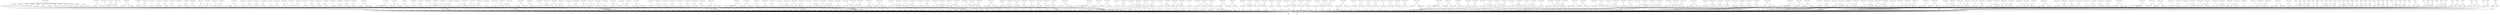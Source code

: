 digraph model {
	0 [ label = "0: {(c < 20), init}" ];
	1 [ label = "1: {(c < 20)}" ];
	2 [ label = "2: {(c < 20)}" ];
	3 [ label = "3: {(c < 20)}" ];
	4 [ label = "4: {(c < 20)}" ];
	5 [ label = "5: {(c < 20)}" ];
	6 [ label = "6: {(c < 20)}" ];
	7 [ label = "7: {(c < 20)}" ];
	8 [ label = "8: {(c < 20)}" ];
	9 [ label = "9: {(c < 20)}" ];
	10 [ label = "10: {(c < 20)}" ];
	11 [ label = "11: {(c < 20)}" ];
	12 [ label = "12: {(c < 20)}" ];
	13 [ label = "13: {(c < 20)}" ];
	14 [ label = "14: {(c < 20)}" ];
	15 [ label = "15: {(c < 20)}" ];
	16 [ label = "16: {(c < 20)}" ];
	17 [ label = "17: {(c < 20)}" ];
	18 [ label = "18: {(c < 20)}" ];
	19 [ label = "19: {(c < 20)}" ];
	20 [ label = "20: {(c < 20)}" ];
	21 [ label = "21: {(c < 20)}" ];
	22 [ label = "22: {(c < 20)}" ];
	23 [ label = "23: {(c < 20)}" ];
	24 [ label = "24: {(c < 20)}" ];
	25 [ label = "25: {(c < 20)}" ];
	26 [ label = "26: {(c < 20)}" ];
	27 [ label = "27: {(c < 20)}" ];
	28 [ label = "28: {(c < 20)}" ];
	29 [ label = "29: {(c < 20)}" ];
	30 [ label = "30: {(c < 20)}" ];
	31 [ label = "31: {(c < 20)}" ];
	32 [ label = "32: {(c < 20)}" ];
	33 [ label = "33: {(c < 20), bad}" ];
	34 [ label = "34: {(c < 20)}" ];
	35 [ label = "35: {(c < 20)}" ];
	36 [ label = "36: {(c < 20)}" ];
	37 [ label = "37: {(c < 20)}" ];
	38 [ label = "38: {(c < 20)}" ];
	39 [ label = "39: {(c < 20)}" ];
	40 [ label = "40: {(c < 20)}" ];
	41 [ label = "41: {(c < 20)}" ];
	42 [ label = "42: {(c < 20)}" ];
	43 [ label = "43: {(c < 20)}" ];
	44 [ label = "44: {(c < 20)}" ];
	45 [ label = "45: {(c < 20)}" ];
	46 [ label = "46: {(c < 20)}" ];
	47 [ label = "47: {(c < 20)}" ];
	48 [ label = "48: {(c < 20)}" ];
	49 [ label = "49: {(c < 20)}" ];
	50 [ label = "50: {(c < 20)}" ];
	51 [ label = "51: {(c < 20)}" ];
	52 [ label = "52: {(c < 20)}" ];
	53 [ label = "53: {(c < 20)}" ];
	54 [ label = "54: {(c < 20)}" ];
	55 [ label = "55: {(c < 20)}" ];
	56 [ label = "56: {(c < 20)}" ];
	57 [ label = "57: {(c < 20)}" ];
	58 [ label = "58: {(c < 20)}" ];
	59 [ label = "59: {(c < 20)}" ];
	60 [ label = "60: {(c < 20), bad}" ];
	61 [ label = "61: {(c < 20)}" ];
	62 [ label = "62: {(c < 20)}" ];
	63 [ label = "63: {(c < 20)}" ];
	64 [ label = "64: {(c < 20)}" ];
	65 [ label = "65: {(c < 20)}" ];
	66 [ label = "66: {(c < 20)}" ];
	67 [ label = "67: {(c < 20)}" ];
	68 [ label = "68: {(c < 20)}" ];
	69 [ label = "69: {(c < 20)}" ];
	70 [ label = "70: {(c < 20)}" ];
	71 [ label = "71: {(c < 20)}" ];
	72 [ label = "72: {(c < 20)}" ];
	73 [ label = "73: {(c < 20)}" ];
	74 [ label = "74: {(c < 20)}" ];
	75 [ label = "75: {(c < 20)}" ];
	76 [ label = "76: {(c < 20)}" ];
	77 [ label = "77: {(c < 20)}" ];
	78 [ label = "78: {(c < 20)}" ];
	79 [ label = "79: {(c < 20)}" ];
	80 [ label = "80: {(c < 20)}" ];
	81 [ label = "81: {(c < 20)}" ];
	82 [ label = "82: {(c < 20)}" ];
	83 [ label = "83: {(c < 20)}" ];
	84 [ label = "84: {(c < 20)}" ];
	85 [ label = "85: {(c < 20)}" ];
	86 [ label = "86: {(c < 20)}" ];
	87 [ label = "87: {(c < 20)}" ];
	88 [ label = "88: {(c < 20)}" ];
	89 [ label = "89: {(c < 20)}" ];
	90 [ label = "90: {(c < 20)}" ];
	91 [ label = "91: {(c < 20), bad}" ];
	92 [ label = "92: {(c < 20)}" ];
	93 [ label = "93: {(c < 20)}" ];
	94 [ label = "94: {(c < 20)}" ];
	95 [ label = "95: {(c < 20)}" ];
	96 [ label = "96: {(c < 20), counterexample_target
goal}" ];
	97 [ label = "97: {(c < 20)}" ];
	98 [ label = "98: {(c < 20)}" ];
	99 [ label = "99: {(c < 20)}" ];
	100 [ label = "100: {(c < 20)}" ];
	101 [ label = "101: {(c < 20)}" ];
	102 [ label = "102: {(c < 20)}" ];
	103 [ label = "103: {(c < 20)}" ];
	104 [ label = "104: {(c < 20)}" ];
	105 [ label = "105: {(c < 20)}" ];
	106 [ label = "106: {(c < 20)}" ];
	107 [ label = "107: {(c < 20)}" ];
	108 [ label = "108: {(c < 20)}" ];
	109 [ label = "109: {(c < 20)}" ];
	110 [ label = "110: {(c < 20)}" ];
	111 [ label = "111: {(c < 20)}" ];
	112 [ label = "112: {(c < 20)}" ];
	113 [ label = "113: {(c < 20)}" ];
	114 [ label = "114: {(c < 20)}" ];
	115 [ label = "115: {(c < 20)}" ];
	116 [ label = "116: {(c < 20)}" ];
	117 [ label = "117: {(c < 20)}" ];
	118 [ label = "118: {(c < 20)}" ];
	119 [ label = "119: {(c < 20)}" ];
	120 [ label = "120: {(c < 20)}" ];
	121 [ label = "121: {(c < 20)}" ];
	122 [ label = "122: {(c < 20)}" ];
	123 [ label = "123: {(c < 20), bad}" ];
	124 [ label = "124: {(c < 20)}" ];
	125 [ label = "125: {(c < 20)}" ];
	126 [ label = "126: {(c < 20)}" ];
	127 [ label = "127: {(c < 20)}" ];
	128 [ label = "128: {(c < 20)}" ];
	129 [ label = "129: {(c < 20)}" ];
	130 [ label = "130: {(c < 20)}" ];
	131 [ label = "131: {(c < 20)}" ];
	132 [ label = "132: {(c < 20)}" ];
	133 [ label = "133: {(c < 20)}" ];
	134 [ label = "134: {(c < 20)}" ];
	135 [ label = "135: {(c < 20)}" ];
	136 [ label = "136: {(c < 20)}" ];
	137 [ label = "137: {(c < 20)}" ];
	138 [ label = "138: {(c < 20)}" ];
	139 [ label = "139: {(c < 20)}" ];
	140 [ label = "140: {(c < 20)}" ];
	141 [ label = "141: {(c < 20)}" ];
	142 [ label = "142: {(c < 20)}" ];
	143 [ label = "143: {(c < 20)}" ];
	144 [ label = "144: {(c < 20)}" ];
	145 [ label = "145: {(c < 20)}" ];
	146 [ label = "146: {(c < 20)}" ];
	147 [ label = "147: {(c < 20)}" ];
	148 [ label = "148: {(c < 20)}" ];
	149 [ label = "149: {(c < 20)}" ];
	150 [ label = "150: {(c < 20)}" ];
	151 [ label = "151: {(c < 20)}" ];
	152 [ label = "152: {(c < 20)}" ];
	153 [ label = "153: {(c < 20), bad}" ];
	154 [ label = "154: {(c < 20)}" ];
	155 [ label = "155: {(c < 20)}" ];
	156 [ label = "156: {(c < 20)}" ];
	157 [ label = "157: {(c < 20)}" ];
	158 [ label = "158: {(c < 20)}" ];
	159 [ label = "159: {(c < 20)}" ];
	160 [ label = "160: {(c < 20)}" ];
	161 [ label = "161: {(c < 20)}" ];
	162 [ label = "162: {(c < 20)}" ];
	163 [ label = "163: {(c < 20)}" ];
	164 [ label = "164: {(c < 20)}" ];
	165 [ label = "165: {(c < 20)}" ];
	166 [ label = "166: {(c < 20)}" ];
	167 [ label = "167: {(c < 20)}" ];
	168 [ label = "168: {(c < 20)}" ];
	169 [ label = "169: {(c < 20)}" ];
	170 [ label = "170: {(c < 20)}" ];
	171 [ label = "171: {(c < 20)}" ];
	172 [ label = "172: {(c < 20)}" ];
	173 [ label = "173: {(c < 20)}" ];
	174 [ label = "174: {(c < 20)}" ];
	175 [ label = "175: {(c < 20)}" ];
	176 [ label = "176: {(c < 20)}" ];
	177 [ label = "177: {(c < 20)}" ];
	178 [ label = "178: {(c < 20)}" ];
	179 [ label = "179: {(c < 20)}" ];
	180 [ label = "180: {(c < 20)}" ];
	181 [ label = "181: {(c < 20)}" ];
	182 [ label = "182: {(c < 20)}" ];
	183 [ label = "183: {(c < 20), bad}" ];
	184 [ label = "184: {(c < 20)}" ];
	185 [ label = "185: {(c < 20)}" ];
	186 [ label = "186: {(c < 20)}" ];
	187 [ label = "187: {(c < 20)}" ];
	188 [ label = "188: {(c < 20)}" ];
	189 [ label = "189: {(c < 20)}" ];
	190 [ label = "190: {(c < 20), counterexample_target
goal}" ];
	191 [ label = "191: {(c < 20)}" ];
	192 [ label = "192: {(c < 20)}" ];
	193 [ label = "193: {(c < 20)}" ];
	194 [ label = "194: {(c < 20)}" ];
	195 [ label = "195: {(c < 20)}" ];
	196 [ label = "196: {(c < 20)}" ];
	197 [ label = "197: {(c < 20)}" ];
	198 [ label = "198: {(c < 20)}" ];
	199 [ label = "199: {(c < 20)}" ];
	200 [ label = "200: {(c < 20)}" ];
	201 [ label = "201: {(c < 20)}" ];
	202 [ label = "202: {(c < 20)}" ];
	203 [ label = "203: {(c < 20)}" ];
	204 [ label = "204: {(c < 20)}" ];
	205 [ label = "205: {(c < 20)}" ];
	206 [ label = "206: {(c < 20)}" ];
	207 [ label = "207: {(c < 20)}" ];
	208 [ label = "208: {(c < 20)}" ];
	209 [ label = "209: {(c < 20)}" ];
	210 [ label = "210: {(c < 20)}" ];
	211 [ label = "211: {(c < 20)}" ];
	212 [ label = "212: {(c < 20)}" ];
	213 [ label = "213: {(c < 20), bad}" ];
	214 [ label = "214: {(c < 20)}" ];
	215 [ label = "215: {(c < 20)}" ];
	216 [ label = "216: {(c < 20)}" ];
	217 [ label = "217: {(c < 20)}" ];
	218 [ label = "218: {(c < 20)}" ];
	219 [ label = "219: {(c < 20)}" ];
	220 [ label = "220: {(c < 20)}" ];
	221 [ label = "221: {(c < 20)}" ];
	222 [ label = "222: {(c < 20)}" ];
	223 [ label = "223: {(c < 20)}" ];
	224 [ label = "224: {(c < 20)}" ];
	225 [ label = "225: {(c < 20)}" ];
	226 [ label = "226: {(c < 20)}" ];
	227 [ label = "227: {(c < 20)}" ];
	228 [ label = "228: {(c < 20)}" ];
	229 [ label = "229: {(c < 20)}" ];
	230 [ label = "230: {(c < 20)}" ];
	231 [ label = "231: {(c < 20)}" ];
	232 [ label = "232: {(c < 20)}" ];
	233 [ label = "233: {(c < 20)}" ];
	234 [ label = "234: {(c < 20)}" ];
	235 [ label = "235: {(c < 20)}" ];
	236 [ label = "236: {(c < 20)}" ];
	237 [ label = "237: {(c < 20)}" ];
	238 [ label = "238: {(c < 20)}" ];
	239 [ label = "239: {(c < 20)}" ];
	240 [ label = "240: {(c < 20)}" ];
	241 [ label = "241: {(c < 20)}" ];
	242 [ label = "242: {(c < 20), bad}" ];
	243 [ label = "243: {(c < 20)}" ];
	244 [ label = "244: {(c < 20)}" ];
	245 [ label = "245: {(c < 20)}" ];
	246 [ label = "246: {(c < 20)}" ];
	247 [ label = "247: {(c < 20)}" ];
	248 [ label = "248: {(c < 20)}" ];
	249 [ label = "249: {(c < 20)}" ];
	250 [ label = "250: {(c < 20)}" ];
	251 [ label = "251: {(c < 20)}" ];
	252 [ label = "252: {(c < 20)}" ];
	253 [ label = "253: {(c < 20)}" ];
	254 [ label = "254: {(c < 20)}" ];
	255 [ label = "255: {(c < 20)}" ];
	256 [ label = "256: {(c < 20)}" ];
	257 [ label = "257: {(c < 20)}" ];
	258 [ label = "258: {(c < 20)}" ];
	259 [ label = "259: {(c < 20)}" ];
	260 [ label = "260: {(c < 20)}" ];
	261 [ label = "261: {(c < 20)}" ];
	262 [ label = "262: {(c < 20)}" ];
	263 [ label = "263: {(c < 20)}" ];
	264 [ label = "264: {(c < 20)}" ];
	265 [ label = "265: {(c < 20)}" ];
	266 [ label = "266: {(c < 20)}" ];
	267 [ label = "267: {(c < 20)}" ];
	268 [ label = "268: {(c < 20)}" ];
	269 [ label = "269: {(c < 20)}" ];
	270 [ label = "270: {(c < 20)}" ];
	271 [ label = "271: {(c < 20), bad}" ];
	272 [ label = "272: {(c < 20)}" ];
	273 [ label = "273: {(c < 20)}" ];
	274 [ label = "274: {(c < 20)}" ];
	275 [ label = "275: {(c < 20)}" ];
	276 [ label = "276: {(c < 20)}" ];
	277 [ label = "277: {(c < 20)}" ];
	278 [ label = "278: {(c < 20), counterexample_target
goal}" ];
	279 [ label = "279: {(c < 20)}" ];
	280 [ label = "280: {(c < 20)}" ];
	281 [ label = "281: {(c < 20)}" ];
	282 [ label = "282: {(c < 20)}" ];
	283 [ label = "283: {(c < 20)}" ];
	284 [ label = "284: {(c < 20)}" ];
	285 [ label = "285: {(c < 20)}" ];
	286 [ label = "286: {(c < 20)}" ];
	287 [ label = "287: {(c < 20)}" ];
	288 [ label = "288: {(c < 20)}" ];
	289 [ label = "289: {(c < 20)}" ];
	290 [ label = "290: {(c < 20)}" ];
	291 [ label = "291: {(c < 20)}" ];
	292 [ label = "292: {(c < 20)}" ];
	293 [ label = "293: {(c < 20)}" ];
	294 [ label = "294: {(c < 20)}" ];
	295 [ label = "295: {(c < 20)}" ];
	296 [ label = "296: {(c < 20)}" ];
	297 [ label = "297: {(c < 20)}" ];
	298 [ label = "298: {(c < 20)}" ];
	299 [ label = "299: {(c < 20)}" ];
	300 [ label = "300: {(c < 20)}" ];
	301 [ label = "301: {(c < 20), bad}" ];
	302 [ label = "302: {(c < 20)}" ];
	303 [ label = "303: {(c < 20)}" ];
	304 [ label = "304: {(c < 20)}" ];
	305 [ label = "305: {(c < 20)}" ];
	306 [ label = "306: {(c < 20)}" ];
	307 [ label = "307: {(c < 20)}" ];
	308 [ label = "308: {(c < 20)}" ];
	309 [ label = "309: {(c < 20)}" ];
	310 [ label = "310: {(c < 20)}" ];
	311 [ label = "311: {(c < 20)}" ];
	312 [ label = "312: {(c < 20)}" ];
	313 [ label = "313: {(c < 20)}" ];
	314 [ label = "314: {(c < 20)}" ];
	315 [ label = "315: {(c < 20)}" ];
	316 [ label = "316: {(c < 20)}" ];
	317 [ label = "317: {(c < 20)}" ];
	318 [ label = "318: {(c < 20)}" ];
	319 [ label = "319: {(c < 20)}" ];
	320 [ label = "320: {(c < 20)}" ];
	321 [ label = "321: {(c < 20)}" ];
	322 [ label = "322: {(c < 20)}" ];
	323 [ label = "323: {(c < 20)}" ];
	324 [ label = "324: {(c < 20)}" ];
	325 [ label = "325: {(c < 20)}" ];
	326 [ label = "326: {(c < 20)}" ];
	327 [ label = "327: {(c < 20)}" ];
	328 [ label = "328: {(c < 20)}" ];
	329 [ label = "329: {(c < 20)}" ];
	330 [ label = "330: {(c < 20), bad}" ];
	331 [ label = "331: {(c < 20)}" ];
	332 [ label = "332: {(c < 20)}" ];
	333 [ label = "333: {(c < 20)}" ];
	334 [ label = "334: {(c < 20)}" ];
	335 [ label = "335: {(c < 20)}" ];
	336 [ label = "336: {(c < 20)}" ];
	337 [ label = "337: {(c < 20)}" ];
	338 [ label = "338: {(c < 20)}" ];
	339 [ label = "339: {(c < 20)}" ];
	340 [ label = "340: {(c < 20)}" ];
	341 [ label = "341: {(c < 20)}" ];
	342 [ label = "342: {(c < 20)}" ];
	343 [ label = "343: {(c < 20)}" ];
	344 [ label = "344: {(c < 20)}" ];
	345 [ label = "345: {(c < 20)}" ];
	346 [ label = "346: {(c < 20)}" ];
	347 [ label = "347: {(c < 20)}" ];
	348 [ label = "348: {(c < 20)}" ];
	349 [ label = "349: {(c < 20)}" ];
	350 [ label = "350: {(c < 20)}" ];
	351 [ label = "351: {(c < 20)}" ];
	352 [ label = "352: {(c < 20)}" ];
	353 [ label = "353: {(c < 20)}" ];
	354 [ label = "354: {(c < 20)}" ];
	355 [ label = "355: {(c < 20)}" ];
	356 [ label = "356: {(c < 20)}" ];
	357 [ label = "357: {(c < 20)}" ];
	358 [ label = "358: {(c < 20)}" ];
	359 [ label = "359: {(c < 20), bad}" ];
	360 [ label = "360: {(c < 20)}" ];
	361 [ label = "361: {(c < 20)}" ];
	362 [ label = "362: {(c < 20)}" ];
	363 [ label = "363: {(c < 20)}" ];
	364 [ label = "364: {(c < 20)}" ];
	365 [ label = "365: {(c < 20)}" ];
	366 [ label = "366: {(c < 20), counterexample_target
goal}" ];
	367 [ label = "367: {(c < 20)}" ];
	368 [ label = "368: {(c < 20)}" ];
	369 [ label = "369: {(c < 20)}" ];
	370 [ label = "370: {(c < 20)}" ];
	371 [ label = "371: {(c < 20)}" ];
	372 [ label = "372: {(c < 20)}" ];
	373 [ label = "373: {(c < 20)}" ];
	374 [ label = "374: {(c < 20)}" ];
	375 [ label = "375: {(c < 20)}" ];
	376 [ label = "376: {(c < 20)}" ];
	377 [ label = "377: {(c < 20)}" ];
	378 [ label = "378: {(c < 20)}" ];
	379 [ label = "379: {(c < 20)}" ];
	380 [ label = "380: {(c < 20)}" ];
	381 [ label = "381: {(c < 20)}" ];
	382 [ label = "382: {(c < 20)}" ];
	383 [ label = "383: {(c < 20)}" ];
	384 [ label = "384: {(c < 20)}" ];
	385 [ label = "385: {(c < 20)}" ];
	386 [ label = "386: {(c < 20)}" ];
	387 [ label = "387: {(c < 20)}" ];
	388 [ label = "388: {(c < 20)}" ];
	389 [ label = "389: {(c < 20), bad}" ];
	390 [ label = "390: {(c < 20)}" ];
	391 [ label = "391: {(c < 20)}" ];
	392 [ label = "392: {(c < 20)}" ];
	393 [ label = "393: {(c < 20)}" ];
	394 [ label = "394: {(c < 20)}" ];
	395 [ label = "395: {(c < 20)}" ];
	396 [ label = "396: {(c < 20)}" ];
	397 [ label = "397: {(c < 20)}" ];
	398 [ label = "398: {(c < 20)}" ];
	399 [ label = "399: {(c < 20)}" ];
	400 [ label = "400: {(c < 20)}" ];
	401 [ label = "401: {(c < 20)}" ];
	402 [ label = "402: {(c < 20)}" ];
	403 [ label = "403: {(c < 20)}" ];
	404 [ label = "404: {(c < 20)}" ];
	405 [ label = "405: {(c < 20)}" ];
	406 [ label = "406: {(c < 20)}" ];
	407 [ label = "407: {(c < 20)}" ];
	408 [ label = "408: {(c < 20)}" ];
	409 [ label = "409: {(c < 20)}" ];
	410 [ label = "410: {(c < 20)}" ];
	411 [ label = "411: {(c < 20)}" ];
	412 [ label = "412: {(c < 20)}" ];
	413 [ label = "413: {(c < 20)}" ];
	414 [ label = "414: {(c < 20)}" ];
	415 [ label = "415: {(c < 20)}" ];
	416 [ label = "416: {(c < 20)}" ];
	417 [ label = "417: {(c < 20)}" ];
	418 [ label = "418: {(c < 20), bad}" ];
	419 [ label = "419: {(c < 20)}" ];
	420 [ label = "420: {(c < 20)}" ];
	421 [ label = "421: {(c < 20)}" ];
	422 [ label = "422: {(c < 20)}" ];
	423 [ label = "423: {(c < 20)}" ];
	424 [ label = "424: {(c < 20)}" ];
	425 [ label = "425: {(c < 20)}" ];
	426 [ label = "426: {(c < 20)}" ];
	427 [ label = "427: {(c < 20)}" ];
	428 [ label = "428: {(c < 20)}" ];
	429 [ label = "429: {(c < 20)}" ];
	430 [ label = "430: {(c < 20)}" ];
	431 [ label = "431: {(c < 20)}" ];
	432 [ label = "432: {(c < 20)}" ];
	433 [ label = "433: {(c < 20)}" ];
	434 [ label = "434: {(c < 20)}" ];
	435 [ label = "435: {(c < 20)}" ];
	436 [ label = "436: {(c < 20)}" ];
	437 [ label = "437: {(c < 20)}" ];
	438 [ label = "438: {(c < 20)}" ];
	439 [ label = "439: {(c < 20)}" ];
	440 [ label = "440: {(c < 20)}" ];
	441 [ label = "441: {(c < 20)}" ];
	442 [ label = "442: {(c < 20)}" ];
	443 [ label = "443: {(c < 20)}" ];
	444 [ label = "444: {(c < 20)}" ];
	445 [ label = "445: {(c < 20)}" ];
	446 [ label = "446: {(c < 20)}" ];
	447 [ label = "447: {(c < 20), bad}" ];
	448 [ label = "448: {(c < 20)}" ];
	449 [ label = "449: {(c < 20)}" ];
	450 [ label = "450: {(c < 20)}" ];
	451 [ label = "451: {(c < 20)}" ];
	452 [ label = "452: {(c < 20)}" ];
	453 [ label = "453: {(c < 20)}" ];
	454 [ label = "454: {(c < 20), counterexample_target
goal}" ];
	455 [ label = "455: {(c < 20)}" ];
	456 [ label = "456: {(c < 20)}" ];
	457 [ label = "457: {(c < 20)}" ];
	458 [ label = "458: {(c < 20)}" ];
	459 [ label = "459: {(c < 20)}" ];
	460 [ label = "460: {(c < 20)}" ];
	461 [ label = "461: {(c < 20)}" ];
	462 [ label = "462: {(c < 20)}" ];
	463 [ label = "463: {(c < 20)}" ];
	464 [ label = "464: {(c < 20)}" ];
	465 [ label = "465: {(c < 20)}" ];
	466 [ label = "466: {(c < 20)}" ];
	467 [ label = "467: {(c < 20)}" ];
	468 [ label = "468: {(c < 20)}" ];
	469 [ label = "469: {(c < 20)}" ];
	470 [ label = "470: {(c < 20)}" ];
	471 [ label = "471: {(c < 20)}" ];
	472 [ label = "472: {(c < 20)}" ];
	473 [ label = "473: {(c < 20)}" ];
	474 [ label = "474: {(c < 20)}" ];
	475 [ label = "475: {(c < 20)}" ];
	476 [ label = "476: {(c < 20)}" ];
	477 [ label = "477: {(c < 20), bad}" ];
	478 [ label = "478: {(c < 20)}" ];
	479 [ label = "479: {(c < 20)}" ];
	480 [ label = "480: {(c < 20)}" ];
	481 [ label = "481: {(c < 20)}" ];
	482 [ label = "482: {(c < 20)}" ];
	483 [ label = "483: {(c < 20)}" ];
	484 [ label = "484: {(c < 20)}" ];
	485 [ label = "485: {(c < 20)}" ];
	486 [ label = "486: {(c < 20)}" ];
	487 [ label = "487: {(c < 20)}" ];
	488 [ label = "488: {(c < 20)}" ];
	489 [ label = "489: {(c < 20)}" ];
	490 [ label = "490: {(c < 20)}" ];
	491 [ label = "491: {(c < 20)}" ];
	492 [ label = "492: {(c < 20)}" ];
	493 [ label = "493: {(c < 20)}" ];
	494 [ label = "494: {(c < 20)}" ];
	495 [ label = "495: {(c < 20)}" ];
	496 [ label = "496: {(c < 20)}" ];
	497 [ label = "497: {(c < 20)}" ];
	498 [ label = "498: {(c < 20)}" ];
	499 [ label = "499: {(c < 20)}" ];
	500 [ label = "500: {(c < 20)}" ];
	501 [ label = "501: {(c < 20)}" ];
	502 [ label = "502: {(c < 20)}" ];
	503 [ label = "503: {(c < 20)}" ];
	504 [ label = "504: {(c < 20)}" ];
	505 [ label = "505: {(c < 20)}" ];
	506 [ label = "506: {(c < 20), bad}" ];
	507 [ label = "507: {(c < 20)}" ];
	508 [ label = "508: {(c < 20)}" ];
	509 [ label = "509: {(c < 20)}" ];
	510 [ label = "510: {(c < 20)}" ];
	511 [ label = "511: {(c < 20)}" ];
	512 [ label = "512: {(c < 20)}" ];
	513 [ label = "513: {(c < 20)}" ];
	514 [ label = "514: {(c < 20)}" ];
	515 [ label = "515: {(c < 20)}" ];
	516 [ label = "516: {(c < 20)}" ];
	517 [ label = "517: {(c < 20)}" ];
	518 [ label = "518: {(c < 20)}" ];
	519 [ label = "519: {(c < 20)}" ];
	520 [ label = "520: {(c < 20)}" ];
	521 [ label = "521: {(c < 20)}" ];
	522 [ label = "522: {(c < 20)}" ];
	523 [ label = "523: {(c < 20)}" ];
	524 [ label = "524: {(c < 20)}" ];
	525 [ label = "525: {(c < 20)}" ];
	526 [ label = "526: {(c < 20)}" ];
	527 [ label = "527: {(c < 20)}" ];
	528 [ label = "528: {(c < 20)}" ];
	529 [ label = "529: {(c < 20)}" ];
	530 [ label = "530: {(c < 20)}" ];
	531 [ label = "531: {(c < 20)}" ];
	532 [ label = "532: {(c < 20)}" ];
	533 [ label = "533: {(c < 20)}" ];
	534 [ label = "534: {(c < 20)}" ];
	535 [ label = "535: {(c < 20), bad}" ];
	536 [ label = "536: {(c < 20)}" ];
	537 [ label = "537: {(c < 20)}" ];
	538 [ label = "538: {(c < 20)}" ];
	539 [ label = "539: {(c < 20)}" ];
	540 [ label = "540: {(c < 20)}" ];
	541 [ label = "541: {(c < 20)}" ];
	542 [ label = "542: {(c < 20), counterexample_target
goal}" ];
	543 [ label = "543: {(c < 20)}" ];
	544 [ label = "544: {(c < 20)}" ];
	545 [ label = "545: {(c < 20)}" ];
	546 [ label = "546: {(c < 20)}" ];
	547 [ label = "547: {(c < 20)}" ];
	548 [ label = "548: {(c < 20)}" ];
	549 [ label = "549: {(c < 20)}" ];
	550 [ label = "550: {(c < 20)}" ];
	551 [ label = "551: {(c < 20)}" ];
	552 [ label = "552: {(c < 20)}" ];
	553 [ label = "553: {(c < 20)}" ];
	554 [ label = "554: {(c < 20)}" ];
	555 [ label = "555: {(c < 20)}" ];
	556 [ label = "556: {(c < 20)}" ];
	557 [ label = "557: {(c < 20)}" ];
	558 [ label = "558: {(c < 20)}" ];
	559 [ label = "559: {(c < 20)}" ];
	560 [ label = "560: {(c < 20)}" ];
	561 [ label = "561: {(c < 20)}" ];
	562 [ label = "562: {(c < 20)}" ];
	563 [ label = "563: {(c < 20)}" ];
	564 [ label = "564: {(c < 20)}" ];
	565 [ label = "565: {(c < 20), bad}" ];
	566 [ label = "566: {(c < 20)}" ];
	567 [ label = "567: {(c < 20)}" ];
	568 [ label = "568: {(c < 20)}" ];
	569 [ label = "569: {(c < 20)}" ];
	570 [ label = "570: {(c < 20)}" ];
	571 [ label = "571: {(c < 20)}" ];
	572 [ label = "572: {}" ];
	573 [ label = "573: {}" ];
	574 [ label = "574: {}" ];
	575 [ label = "575: {}" ];
	576 [ label = "576: {}" ];
	577 [ label = "577: {}" ];
	578 [ label = "578: {}" ];
	579 [ label = "579: {}" ];
	580 [ label = "580: {}" ];
	581 [ label = "581: {}" ];
	582 [ label = "582: {}" ];
	583 [ label = "583: {}" ];
	584 [ label = "584: {}" ];
	585 [ label = "585: {}" ];
	586 [ label = "586: {}" ];
	587 [ label = "587: {}" ];
	588 [ label = "588: {}" ];
	589 [ label = "589: {}" ];
	590 [ label = "590: {}" ];
	591 [ label = "591: {}" ];
	592 [ label = "592: {}" ];
	593 [ label = "593: {}" ];
	594 [ label = "594: {}" ];
	595 [ label = "595: {}" ];
	596 [ label = "596: {}" ];
	597 [ label = "597: {}" ];
	598 [ label = "598: {}" ];
	599 [ label = "599: {}" ];
	600 [ label = "600: {}" ];
	601 [ label = "601: {}" ];
	602 [ label = "602: {}" ];
	603 [ label = "603: {}" ];
	604 [ label = "604: {}" ];
	605 [ label = "605: {}" ];
	606 [ label = "606: {}" ];
	607 [ label = "607: {}" ];
	608 [ label = "608: {}" ];
	609 [ label = "609: {}" ];
	610 [ label = "610: {}" ];
	611 [ label = "611: {}" ];
	612 [ label = "612: {}" ];
	613 [ label = "613: {}" ];
	614 [ label = "614: {}" ];
	615 [ label = "615: {}" ];
	616 [ label = "616: {}" ];
	617 [ label = "617: {}" ];
	618 [ label = "618: {}" ];
	619 [ label = "619: {}" ];
	620 [ label = "620: {}" ];
	621 [ label = "621: {}" ];
	622 [ label = "622: {}" ];
	623 [ label = "623: {}" ];
	624 [ label = "624: {}" ];
	625 [ label = "625: {}" ];
	626 [ label = "626: {}" ];
	627 [ label = "627: {}" ];
	628 [ label = "628: {}" ];
	629 [ label = "629: {}" ];
	630 [ label = "630: {}" ];
	631 [ label = "631: {}" ];
	632 [ label = "632: {}" ];
	633 [ label = "633: {}" ];
	634 [ label = "634: {}" ];
	635 [ label = "635: {}" ];
	636 [ label = "636: {}" ];
	637 [ label = "637: {}" ];
	638 [ label = "638: {bad}" ];
	639 [ label = "639: {bad}" ];
	640 [ label = "640: {bad}" ];
	641 [ label = "641: {}" ];
	642 [ label = "642: {}" ];
	643 [ label = "643: {}" ];
	644 [ label = "644: {}" ];
	645 [ label = "645: {}" ];
	646 [ label = "646: {}" ];
	647 [ label = "647: {}" ];
	648 [ label = "648: {}" ];
	649 [ label = "649: {}" ];
	650 [ label = "650: {}" ];
	651 [ label = "651: {}" ];
	652 [ label = "652: {}" ];
	653 [ label = "653: {}" ];
	654 [ label = "654: {}" ];
	655 [ label = "655: {}" ];
	656 [ label = "656: {}" ];
	657 [ label = "657: {}" ];
	658 [ label = "658: {}" ];
	659 [ label = "659: {goal}" ];
	660 [ label = "660: {}" ];
	661 [ label = "661: {counterexample_target}" ];
	"0c0" [shape = "point"];
	0 -> "0c0";
	"0c0" -> 1 [ label= "0.0714286" ];
	"0c0" -> 2 [ label= "0.0714286" ];
	"0c0" -> 3 [ label= "0.0714286" ];
	"0c0" -> 4 [ label= "0.0714286" ];
	"0c0" -> 5 [ label= "0.0714286" ];
	"0c0" -> 6 [ label= "0.0714286" ];
	"0c0" -> 7 [ label= "0.0714286" ];
	"0c0" -> 8 [ label= "0.0714286" ];
	"0c0" -> 9 [ label= "0.0714286" ];
	"0c0" -> 10 [ label= "0.0714286" ];
	"0c0" -> 11 [ label= "0.0714286" ];
	"0c0" -> 12 [ label= "0.0714286" ];
	"0c0" -> 13 [ label= "0.0714286" ];
	"0c0" -> 14 [ label= "0.0714286" ];
	"1c0" [shape = "point"];
	1 -> "1c0";
	"1c0" -> 660 [ label= "1.33227e-15" ];
	"1c0" -> 661 [ label= "1" ];
	"2c0" [shape = "point"];
	2 -> "2c0";
	"2c0" -> 660 [ label= "7.19425e-14" ];
	"2c0" -> 661 [ label= "1" ];
	"3c0" [shape = "point"];
	3 -> "3c0";
	"3c0" -> 660 [ label= "2.61491e-12" ];
	"3c0" -> 661 [ label= "1" ];
	"4c0" [shape = "point"];
	4 -> "4c0";
	"4c0" -> 660 [ label= "7.12771e-11" ];
	"4c0" -> 661 [ label= "1" ];
	"5c0" [shape = "point"];
	5 -> "5c0";
	"5c0" -> 660 [ label= "0" ];
	"5c0" -> 661 [ label= "1" ];
	"6c0" [shape = "point"];
	6 -> "6c0";
	"6c0" -> 660 [ label= "7.19425e-14" ];
	"6c0" -> 661 [ label= "1" ];
	"7c0" [shape = "point"];
	7 -> "7c0";
	"7c0" -> 660 [ label= "2.61491e-12" ];
	"7c0" -> 661 [ label= "1" ];
	"8c0" [shape = "point"];
	8 -> "8c0";
	"8c0" -> 660 [ label= "0" ];
	"8c0" -> 661 [ label= "1" ];
	"9c0" [shape = "point"];
	9 -> "9c0";
	"9c0" -> 660 [ label= "0" ];
	"9c0" -> 661 [ label= "1" ];
	"10c0" [shape = "point"];
	10 -> "10c0";
	"10c0" -> 660 [ label= "1.33227e-15" ];
	"10c0" -> 661 [ label= "1" ];
	"11c0" [shape = "point"];
	11 -> "11c0";
	"11c0" -> 660 [ label= "7.19425e-14" ];
	"11c0" -> 661 [ label= "1" ];
	"12c0" [shape = "point"];
	12 -> "12c0";
	"12c0" -> 660 [ label= "0" ];
	"12c0" -> 661 [ label= "1" ];
	"13c0" [shape = "point"];
	13 -> "13c0";
	"13c0" -> 660 [ label= "0" ];
	"13c0" -> 661 [ label= "1" ];
	"14c0" [shape = "point"];
	14 -> "14c0";
	"14c0" -> 660 [ label= "1.33227e-15" ];
	"14c0" -> 661 [ label= "1" ];
	"15c0" [shape = "point"];
	15 -> "15c0";
	"15c0" -> 29 [ label= "0.9" ];
	"15c0" -> 30 [ label= "0.1" ];
	"16c0" [shape = "point"];
	16 -> "16c0";
	"16c0" -> 29 [ label= "0.1" ];
	"16c0" -> 32 [ label= "0.9" ];
	"17c0" [shape = "point"];
	17 -> "17c0";
	"17c0" -> 32 [ label= "0.1" ];
	"17c0" -> 34 [ label= "0.9" ];
	"18c0" [shape = "point"];
	18 -> "18c0";
	"18c0" -> 34 [ label= "1" ];
	"19c0" [shape = "point"];
	19 -> "19c0";
	"19c0" -> 31 [ label= "0.1" ];
	"19c0" -> 33 [ label= "0.9" ];
	"20c0" [shape = "point"];
	20 -> "20c0";
	"20c0" -> 35 [ label= "0.1" ];
	"20c0" -> 36 [ label= "0.9" ];
	"21c0" [shape = "point"];
	21 -> "21c0";
	"21c0" -> 36 [ label= "1" ];
	"22c0" [shape = "point"];
	22 -> "22c0";
	"22c0" -> 37 [ label= "0.1" ];
	"22c0" -> 40 [ label= "0.9" ];
	"23c0" [shape = "point"];
	23 -> "23c0";
	"23c0" -> 38 [ label= "0.9" ];
	"23c0" -> 40 [ label= "0.1" ];
	"24c0" [shape = "point"];
	24 -> "24c0";
	"24c0" -> 38 [ label= "0.1" ];
	"24c0" -> 39 [ label= "0.9" ];
	"25c0" [shape = "point"];
	25 -> "25c0";
	"25c0" -> 39 [ label= "1" ];
	"26c0" [shape = "point"];
	26 -> "26c0";
	"26c0" -> 41 [ label= "0.1" ];
	"26c0" -> 42 [ label= "0.9" ];
	"27c0" [shape = "point"];
	27 -> "27c0";
	"27c0" -> 42 [ label= "0.1" ];
	"27c0" -> 43 [ label= "0.9" ];
	"28c0" [shape = "point"];
	28 -> "28c0";
	"28c0" -> 43 [ label= "1" ];
	"29c0" [shape = "point"];
	29 -> "29c0";
	"29c0" -> 660 [ label= "6.07292e-13" ];
	"29c0" -> 661 [ label= "1" ];
	"30c0" [shape = "point"];
	30 -> "30c0";
	"30c0" -> 660 [ label= "1.25455e-14" ];
	"30c0" -> 661 [ label= "1" ];
	"31c0" [shape = "point"];
	31 -> "31c0";
	"31c0" -> 660 [ label= "1.11022e-16" ];
	"31c0" -> 661 [ label= "1" ];
	"32c0" [shape = "point"];
	32 -> "32c0";
	"32c0" -> 660 [ label= "2.0684e-11" ];
	"32c0" -> 661 [ label= "1" ];
	"33c0" [shape = "point"];
	33 -> "33c0";
	"33c0" -> 33 [ label= "1" ];
	"34c0" [shape = "point"];
	34 -> "34c0";
	"34c0" -> 660 [ label= "5.26616e-10" ];
	"34c0" -> 661 [ label= "1" ];
	"35c0" [shape = "point"];
	35 -> "35c0";
	"35c0" -> 660 [ label= "6.07292e-13" ];
	"35c0" -> 661 [ label= "1" ];
	"36c0" [shape = "point"];
	36 -> "36c0";
	"36c0" -> 660 [ label= "2.06839e-11" ];
	"36c0" -> 661 [ label= "1" ];
	"37c0" [shape = "point"];
	37 -> "37c0";
	"37c0" -> 660 [ label= "0" ];
	"37c0" -> 661 [ label= "1" ];
	"38c0" [shape = "point"];
	38 -> "38c0";
	"38c0" -> 660 [ label= "1.25455e-14" ];
	"38c0" -> 661 [ label= "1" ];
	"39c0" [shape = "point"];
	39 -> "39c0";
	"39c0" -> 660 [ label= "6.07292e-13" ];
	"39c0" -> 661 [ label= "1" ];
	"40c0" [shape = "point"];
	40 -> "40c0";
	"40c0" -> 660 [ label= "1.11022e-16" ];
	"40c0" -> 661 [ label= "1" ];
	"41c0" [shape = "point"];
	41 -> "41c0";
	"41c0" -> 660 [ label= "0" ];
	"41c0" -> 661 [ label= "1" ];
	"42c0" [shape = "point"];
	42 -> "42c0";
	"42c0" -> 660 [ label= "1.11022e-16" ];
	"42c0" -> 661 [ label= "1" ];
	"43c0" [shape = "point"];
	43 -> "43c0";
	"43c0" -> 660 [ label= "1.25455e-14" ];
	"43c0" -> 661 [ label= "1" ];
	"44c0" [shape = "point"];
	44 -> "44c0";
	"44c0" -> 58 [ label= "0.9" ];
	"44c0" -> 59 [ label= "0.1" ];
	"45c0" [shape = "point"];
	45 -> "45c0";
	"45c0" -> 59 [ label= "0.9" ];
	"45c0" -> 61 [ label= "0.1" ];
	"46c0" [shape = "point"];
	46 -> "46c0";
	"46c0" -> 60 [ label= "0.9" ];
	"46c0" -> 62 [ label= "0.1" ];
	"47c0" [shape = "point"];
	47 -> "47c0";
	"47c0" -> 58 [ label= "0.1" ];
	"47c0" -> 64 [ label= "0.9" ];
	"48c0" [shape = "point"];
	48 -> "48c0";
	"48c0" -> 64 [ label= "1" ];
	"49c0" [shape = "point"];
	49 -> "49c0";
	"49c0" -> 65 [ label= "0.1" ];
	"49c0" -> 66 [ label= "0.9" ];
	"50c0" [shape = "point"];
	50 -> "50c0";
	"50c0" -> 66 [ label= "1" ];
	"51c0" [shape = "point"];
	51 -> "51c0";
	"51c0" -> 63 [ label= "0.1" ];
	"51c0" -> 69 [ label= "0.9" ];
	"52c0" [shape = "point"];
	52 -> "52c0";
	"52c0" -> 67 [ label= "0.1" ];
	"52c0" -> 68 [ label= "0.9" ];
	"53c0" [shape = "point"];
	53 -> "53c0";
	"53c0" -> 68 [ label= "1" ];
	"54c0" [shape = "point"];
	54 -> "54c0";
	"54c0" -> 67 [ label= "0.9" ];
	"54c0" -> 69 [ label= "0.1" ];
	"55c0" [shape = "point"];
	55 -> "55c0";
	"55c0" -> 70 [ label= "0.9" ];
	"55c0" -> 72 [ label= "0.1" ];
	"56c0" [shape = "point"];
	56 -> "56c0";
	"56c0" -> 70 [ label= "0.1" ];
	"56c0" -> 71 [ label= "0.9" ];
	"57c0" [shape = "point"];
	57 -> "57c0";
	"57c0" -> 71 [ label= "1" ];
	"58c0" [shape = "point"];
	58 -> "58c0";
	"58c0" -> 660 [ label= "1.6122e-10" ];
	"58c0" -> 661 [ label= "1" ];
	"59c0" [shape = "point"];
	59 -> "59c0";
	"59c0" -> 660 [ label= "5.06883e-12" ];
	"59c0" -> 661 [ label= "1" ];
	"60c0" [shape = "point"];
	60 -> "60c0";
	"60c0" -> 60 [ label= "1" ];
	"61c0" [shape = "point"];
	61 -> "61c0";
	"61c0" -> 660 [ label= "1.11577e-13" ];
	"61c0" -> 661 [ label= "1" ];
	"62c0" [shape = "point"];
	62 -> "62c0";
	"62c0" -> 660 [ label= "1.55431e-15" ];
	"62c0" -> 661 [ label= "1" ];
	"63c0" [shape = "point"];
	63 -> "63c0";
	"63c0" -> 660 [ label= "0" ];
	"63c0" -> 661 [ label= "1" ];
	"64c0" [shape = "point"];
	64 -> "64c0";
	"64c0" -> 660 [ label= "3.81517e-09" ];
	"64c0" -> 661 [ label= "1" ];
	"65c0" [shape = "point"];
	65 -> "65c0";
	"65c0" -> 660 [ label= "5.06883e-12" ];
	"65c0" -> 661 [ label= "1" ];
	"66c0" [shape = "point"];
	66 -> "66c0";
	"66c0" -> 660 [ label= "1.6122e-10" ];
	"66c0" -> 661 [ label= "1" ];
	"67c0" [shape = "point"];
	67 -> "67c0";
	"67c0" -> 660 [ label= "1.11577e-13" ];
	"67c0" -> 661 [ label= "1" ];
	"68c0" [shape = "point"];
	68 -> "68c0";
	"68c0" -> 660 [ label= "5.06883e-12" ];
	"68c0" -> 661 [ label= "1" ];
	"69c0" [shape = "point"];
	69 -> "69c0";
	"69c0" -> 660 [ label= "1.55431e-15" ];
	"69c0" -> 661 [ label= "1" ];
	"70c0" [shape = "point"];
	70 -> "70c0";
	"70c0" -> 660 [ label= "1.55431e-15" ];
	"70c0" -> 661 [ label= "1" ];
	"71c0" [shape = "point"];
	71 -> "71c0";
	"71c0" -> 660 [ label= "1.11577e-13" ];
	"71c0" -> 661 [ label= "1" ];
	"72c0" [shape = "point"];
	72 -> "72c0";
	"72c0" -> 660 [ label= "0" ];
	"72c0" -> 661 [ label= "1" ];
	"73c0" [shape = "point"];
	73 -> "73c0";
	"73c0" -> 88 [ label= "0.1" ];
	"73c0" -> 89 [ label= "0.9" ];
	"74c0" [shape = "point"];
	74 -> "74c0";
	"74c0" -> 90 [ label= "0.1" ];
	"74c0" -> 91 [ label= "0.9" ];
	"75c0" [shape = "point"];
	75 -> "75c0";
	"75c0" -> 92 [ label= "0.1" ];
	"75c0" -> 93 [ label= "0.9" ];
	"76c0" [shape = "point"];
	76 -> "76c0";
	"76c0" -> 93 [ label= "0.1" ];
	"76c0" -> 94 [ label= "0.9" ];
	"77c0" [shape = "point"];
	77 -> "77c0";
	"77c0" -> 94 [ label= "0.1" ];
	"77c0" -> 96 [ label= "0.9" ];
	"78c0" [shape = "point"];
	78 -> "78c0";
	"78c0" -> 87 [ label= "0.1" ];
	"78c0" -> 97 [ label= "0.9" ];
	"79c0" [shape = "point"];
	79 -> "79c0";
	"79c0" -> 89 [ label= "0.1" ];
	"79c0" -> 98 [ label= "0.9" ];
	"80c0" [shape = "point"];
	80 -> "80c0";
	"80c0" -> 97 [ label= "0.1" ];
	"80c0" -> 99 [ label= "0.9" ];
	"81c0" [shape = "point"];
	81 -> "81c0";
	"81c0" -> 98 [ label= "0.1" ];
	"81c0" -> 100 [ label= "0.9" ];
	"82c0" [shape = "point"];
	82 -> "82c0";
	"82c0" -> 99 [ label= "0.1" ];
	"82c0" -> 101 [ label= "0.9" ];
	"83c0" [shape = "point"];
	83 -> "83c0";
	"83c0" -> 95 [ label= "0.1" ];
	"83c0" -> 102 [ label= "0.9" ];
	"84c0" [shape = "point"];
	84 -> "84c0";
	"84c0" -> 100 [ label= "1" ];
	"85c0" [shape = "point"];
	85 -> "85c0";
	"85c0" -> 101 [ label= "1" ];
	"86c0" [shape = "point"];
	86 -> "86c0";
	"86c0" -> 102 [ label= "1" ];
	"87c0" [shape = "point"];
	87 -> "87c0";
	"87c0" -> 660 [ label= "2.70285e-08" ];
	"87c0" -> 661 [ label= "1" ];
	"88c0" [shape = "point"];
	88 -> "88c0";
	"88c0" -> 660 [ label= "1.23591e-09" ];
	"88c0" -> 661 [ label= "1" ];
	"89c0" [shape = "point"];
	89 -> "89c0";
	"89c0" -> 660 [ label= "4.18103e-11" ];
	"89c0" -> 661 [ label= "1" ];
	"90c0" [shape = "point"];
	90 -> "90c0";
	"90c0" -> 660 [ label= "4.18103e-11" ];
	"90c0" -> 661 [ label= "1" ];
	"91c0" [shape = "point"];
	91 -> "91c0";
	"91c0" -> 91 [ label= "1" ];
	"92c0" [shape = "point"];
	92 -> "92c0";
	"92c0" -> 660 [ label= "9.86433e-13" ];
	"92c0" -> 661 [ label= "1" ];
	"93c0" [shape = "point"];
	93 -> "93c0";
	"93c0" -> 660 [ label= "1.44329e-14" ];
	"93c0" -> 661 [ label= "1" ];
	"94c0" [shape = "point"];
	94 -> "94c0";
	"94c0" -> 660 [ label= "1.11022e-16" ];
	"94c0" -> 661 [ label= "1" ];
	"95c0" [shape = "point"];
	95 -> "95c0";
	"95c0" -> 660 [ label= "1.44329e-14" ];
	"95c0" -> 661 [ label= "1" ];
	"96c0" [shape = "point"];
	96 -> "96c0";
	"96c0" -> 96 [ label= "1" ];
	"97c0" [shape = "point"];
	97 -> "97c0";
	"97c0" -> 660 [ label= "1.23591e-09" ];
	"97c0" -> 661 [ label= "1" ];
	"98c0" [shape = "point"];
	98 -> "98c0";
	"98c0" -> 660 [ label= "9.86433e-13" ];
	"98c0" -> 661 [ label= "1" ];
	"99c0" [shape = "point"];
	99 -> "99c0";
	"99c0" -> 660 [ label= "4.18103e-11" ];
	"99c0" -> 661 [ label= "1" ];
	"100c0" [shape = "point"];
	100 -> "100c0";
	"100c0" -> 660 [ label= "1.44329e-14" ];
	"100c0" -> 661 [ label= "1" ];
	"101c0" [shape = "point"];
	101 -> "101c0";
	"101c0" -> 660 [ label= "9.86544e-13" ];
	"101c0" -> 661 [ label= "1" ];
	"102c0" [shape = "point"];
	102 -> "102c0";
	"102c0" -> 660 [ label= "1.11022e-16" ];
	"102c0" -> 661 [ label= "1" ];
	"103c0" [shape = "point"];
	103 -> "103c0";
	"103c0" -> 117 [ label= "1" ];
	"104c0" [shape = "point"];
	104 -> "104c0";
	"104c0" -> 119 [ label= "1" ];
	"105c0" [shape = "point"];
	105 -> "105c0";
	"105c0" -> 119 [ label= "0.9" ];
	"105c0" -> 120 [ label= "0.1" ];
	"106c0" [shape = "point"];
	106 -> "106c0";
	"106c0" -> 121 [ label= "1" ];
	"107c0" [shape = "point"];
	107 -> "107c0";
	"107c0" -> 124 [ label= "1" ];
	"108c0" [shape = "point"];
	108 -> "108c0";
	"108c0" -> 124 [ label= "0.9" ];
	"108c0" -> 125 [ label= "0.1" ];
	"109c0" [shape = "point"];
	109 -> "109c0";
	"109c0" -> 125 [ label= "0.9" ];
	"109c0" -> 126 [ label= "0.1" ];
	"110c0" [shape = "point"];
	110 -> "110c0";
	"110c0" -> 123 [ label= "0.9" ];
	"110c0" -> 127 [ label= "0.1" ];
	"111c0" [shape = "point"];
	111 -> "111c0";
	"111c0" -> 117 [ label= "0.9" ];
	"111c0" -> 118 [ label= "0.1" ];
	"112c0" [shape = "point"];
	112 -> "112c0";
	"112c0" -> 120 [ label= "0.9" ];
	"112c0" -> 122 [ label= "0.1" ];
	"113c0" [shape = "point"];
	113 -> "113c0";
	"113c0" -> 118 [ label= "0.9" ];
	"113c0" -> 129 [ label= "0.1" ];
	"114c0" [shape = "point"];
	114 -> "114c0";
	"114c0" -> 122 [ label= "0.9" ];
	"114c0" -> 130 [ label= "0.1" ];
	"115c0" [shape = "point"];
	115 -> "115c0";
	"115c0" -> 129 [ label= "0.9" ];
	"115c0" -> 131 [ label= "0.1" ];
	"116c0" [shape = "point"];
	116 -> "116c0";
	"116c0" -> 127 [ label= "0.9" ];
	"116c0" -> 128 [ label= "0.1" ];
	"117c0" [shape = "point"];
	117 -> "117c0";
	"117c0" -> 660 [ label= "1.8662e-07" ];
	"117c0" -> 661 [ label= "1" ];
	"118c0" [shape = "point"];
	118 -> "118c0";
	"118c0" -> 660 [ label= "9.2961e-09" ];
	"118c0" -> 661 [ label= "1" ];
	"119c0" [shape = "point"];
	119 -> "119c0";
	"119c0" -> 660 [ label= "9.2961e-09" ];
	"119c0" -> 661 [ label= "1" ];
	"120c0" [shape = "point"];
	120 -> "120c0";
	"120c0" -> 660 [ label= "3.40336e-10" ];
	"120c0" -> 661 [ label= "1" ];
	"121c0" [shape = "point"];
	121 -> "121c0";
	"121c0" -> 660 [ label= "3.40336e-10" ];
	"121c0" -> 661 [ label= "1" ];
	"122c0" [shape = "point"];
	122 -> "122c0";
	"122c0" -> 660 [ label= "8.64087e-12" ];
	"122c0" -> 661 [ label= "1" ];
	"123c0" [shape = "point"];
	123 -> "123c0";
	"123c0" -> 123 [ label= "1" ];
	"124c0" [shape = "point"];
	124 -> "124c0";
	"124c0" -> 660 [ label= "8.64087e-12" ];
	"124c0" -> 661 [ label= "1" ];
	"125c0" [shape = "point"];
	125 -> "125c0";
	"125c0" -> 660 [ label= "1.36002e-13" ];
	"125c0" -> 661 [ label= "1" ];
	"126c0" [shape = "point"];
	126 -> "126c0";
	"126c0" -> 660 [ label= "9.99201e-16" ];
	"126c0" -> 661 [ label= "1" ];
	"127c0" [shape = "point"];
	127 -> "127c0";
	"127c0" -> 660 [ label= "1.36002e-13" ];
	"127c0" -> 661 [ label= "1" ];
	"128c0" [shape = "point"];
	128 -> "128c0";
	"128c0" -> 660 [ label= "9.99201e-16" ];
	"128c0" -> 661 [ label= "1" ];
	"129c0" [shape = "point"];
	129 -> "129c0";
	"129c0" -> 660 [ label= "3.40336e-10" ];
	"129c0" -> 661 [ label= "1" ];
	"130c0" [shape = "point"];
	130 -> "130c0";
	"130c0" -> 660 [ label= "1.36002e-13" ];
	"130c0" -> 661 [ label= "1" ];
	"131c0" [shape = "point"];
	131 -> "131c0";
	"131c0" -> 660 [ label= "8.64087e-12" ];
	"131c0" -> 661 [ label= "1" ];
	"132c0" [shape = "point"];
	132 -> "132c0";
	"132c0" -> 146 [ label= "1" ];
	"133c0" [shape = "point"];
	133 -> "133c0";
	"133c0" -> 147 [ label= "1" ];
	"134c0" [shape = "point"];
	134 -> "134c0";
	"134c0" -> 146 [ label= "0.9" ];
	"134c0" -> 148 [ label= "0.1" ];
	"135c0" [shape = "point"];
	135 -> "135c0";
	"135c0" -> 147 [ label= "0.9" ];
	"135c0" -> 150 [ label= "0.1" ];
	"136c0" [shape = "point"];
	136 -> "136c0";
	"136c0" -> 148 [ label= "0.9" ];
	"136c0" -> 151 [ label= "0.1" ];
	"137c0" [shape = "point"];
	137 -> "137c0";
	"137c0" -> 149 [ label= "0.9" ];
	"137c0" -> 152 [ label= "0.1" ];
	"138c0" [shape = "point"];
	138 -> "138c0";
	"138c0" -> 151 [ label= "0.9" ];
	"138c0" -> 154 [ label= "0.1" ];
	"139c0" [shape = "point"];
	139 -> "139c0";
	"139c0" -> 153 [ label= "0.9" ];
	"139c0" -> 157 [ label= "0.1" ];
	"140c0" [shape = "point"];
	140 -> "140c0";
	"140c0" -> 156 [ label= "0.9" ];
	"140c0" -> 158 [ label= "0.1" ];
	"141c0" [shape = "point"];
	141 -> "141c0";
	"141c0" -> 152 [ label= "0.9" ];
	"141c0" -> 156 [ label= "0.1" ];
	"142c0" [shape = "point"];
	142 -> "142c0";
	"142c0" -> 155 [ label= "0.9" ];
	"142c0" -> 159 [ label= "0.1" ];
	"143c0" [shape = "point"];
	143 -> "143c0";
	"143c0" -> 149 [ label= "1" ];
	"144c0" [shape = "point"];
	144 -> "144c0";
	"144c0" -> 155 [ label= "0.1" ];
	"144c0" -> 160 [ label= "0.9" ];
	"145c0" [shape = "point"];
	145 -> "145c0";
	"145c0" -> 160 [ label= "1" ];
	"146c0" [shape = "point"];
	146 -> "146c0";
	"146c0" -> 660 [ label= "1.25057e-06" ];
	"146c0" -> 661 [ label= "0.999999" ];
	"147c0" [shape = "point"];
	147 -> "147c0";
	"147c0" -> 660 [ label= "6.84041e-08" ];
	"147c0" -> 661 [ label= "1" ];
	"148c0" [shape = "point"];
	148 -> "148c0";
	"148c0" -> 660 [ label= "6.84041e-08" ];
	"148c0" -> 661 [ label= "1" ];
	"149c0" [shape = "point"];
	149 -> "149c0";
	"149c0" -> 660 [ label= "2.72854e-09" ];
	"149c0" -> 661 [ label= "1" ];
	"150c0" [shape = "point"];
	150 -> "150c0";
	"150c0" -> 660 [ label= "2.72854e-09" ];
	"150c0" -> 661 [ label= "1" ];
	"151c0" [shape = "point"];
	151 -> "151c0";
	"151c0" -> 660 [ label= "2.72854e-09" ];
	"151c0" -> 661 [ label= "1" ];
	"152c0" [shape = "point"];
	152 -> "152c0";
	"152c0" -> 660 [ label= "7.49799e-11" ];
	"152c0" -> 661 [ label= "1" ];
	"153c0" [shape = "point"];
	153 -> "153c0";
	"153c0" -> 153 [ label= "1" ];
	"154c0" [shape = "point"];
	154 -> "154c0";
	"154c0" -> 660 [ label= "7.49799e-11" ];
	"154c0" -> 661 [ label= "1" ];
	"155c0" [shape = "point"];
	155 -> "155c0";
	"155c0" -> 660 [ label= "1.26987e-12" ];
	"155c0" -> 661 [ label= "1" ];
	"156c0" [shape = "point"];
	156 -> "156c0";
	"156c0" -> 660 [ label= "1.26987e-12" ];
	"156c0" -> 661 [ label= "1" ];
	"157c0" [shape = "point"];
	157 -> "157c0";
	"157c0" -> 660 [ label= "1.26987e-12" ];
	"157c0" -> 661 [ label= "1" ];
	"158c0" [shape = "point"];
	158 -> "158c0";
	"158c0" -> 660 [ label= "9.99201e-15" ];
	"158c0" -> 661 [ label= "1" ];
	"159c0" [shape = "point"];
	159 -> "159c0";
	"159c0" -> 660 [ label= "9.99201e-15" ];
	"159c0" -> 661 [ label= "1" ];
	"160c0" [shape = "point"];
	160 -> "160c0";
	"160c0" -> 660 [ label= "7.49799e-11" ];
	"160c0" -> 661 [ label= "1" ];
	"161c0" [shape = "point"];
	161 -> "161c0";
	"161c0" -> 175 [ label= "0.1" ];
	"161c0" -> 176 [ label= "0.9" ];
	"162c0" [shape = "point"];
	162 -> "162c0";
	"162c0" -> 176 [ label= "0.1" ];
	"162c0" -> 178 [ label= "0.9" ];
	"163c0" [shape = "point"];
	163 -> "163c0";
	"163c0" -> 177 [ label= "0.1" ];
	"163c0" -> 179 [ label= "0.9" ];
	"164c0" [shape = "point"];
	164 -> "164c0";
	"164c0" -> 178 [ label= "0.1" ];
	"164c0" -> 181 [ label= "0.9" ];
	"165c0" [shape = "point"];
	165 -> "165c0";
	"165c0" -> 179 [ label= "0.1" ];
	"165c0" -> 182 [ label= "0.9" ];
	"166c0" [shape = "point"];
	166 -> "166c0";
	"166c0" -> 180 [ label= "0.1" ];
	"166c0" -> 183 [ label= "0.9" ];
	"167c0" [shape = "point"];
	167 -> "167c0";
	"167c0" -> 182 [ label= "0.1" ];
	"167c0" -> 185 [ label= "0.9" ];
	"168c0" [shape = "point"];
	168 -> "168c0";
	"168c0" -> 184 [ label= "0.1" ];
	"168c0" -> 187 [ label= "0.9" ];
	"169c0" [shape = "point"];
	169 -> "169c0";
	"169c0" -> 185 [ label= "1" ];
	"170c0" [shape = "point"];
	170 -> "170c0";
	"170c0" -> 186 [ label= "0.1" ];
	"170c0" -> 188 [ label= "0.9" ];
	"171c0" [shape = "point"];
	171 -> "171c0";
	"171c0" -> 187 [ label= "0.1" ];
	"171c0" -> 189 [ label= "0.9" ];
	"172c0" [shape = "point"];
	172 -> "172c0";
	"172c0" -> 189 [ label= "0.1" ];
	"172c0" -> 190 [ label= "0.9" ];
	"173c0" [shape = "point"];
	173 -> "173c0";
	"173c0" -> 188 [ label= "1" ];
	"174c0" [shape = "point"];
	174 -> "174c0";
	"174c0" -> 181 [ label= "1" ];
	"175c0" [shape = "point"];
	175 -> "175c0";
	"175c0" -> 660 [ label= "8.09021e-06" ];
	"175c0" -> 661 [ label= "0.999992" ];
	"176c0" [shape = "point"];
	176 -> "176c0";
	"176c0" -> 660 [ label= "4.90604e-07" ];
	"176c0" -> 661 [ label= "1" ];
	"177c0" [shape = "point"];
	177 -> "177c0";
	"177c0" -> 660 [ label= "4.90604e-07" ];
	"177c0" -> 661 [ label= "1" ];
	"178c0" [shape = "point"];
	178 -> "178c0";
	"178c0" -> 660 [ label= "2.1493e-08" ];
	"178c0" -> 661 [ label= "1" ];
	"179c0" [shape = "point"];
	179 -> "179c0";
	"179c0" -> 660 [ label= "2.1493e-08" ];
	"179c0" -> 661 [ label= "1" ];
	"180c0" [shape = "point"];
	180 -> "180c0";
	"180c0" -> 660 [ label= "2.1493e-08" ];
	"180c0" -> 661 [ label= "1" ];
	"181c0" [shape = "point"];
	181 -> "181c0";
	"181c0" -> 660 [ label= "6.436e-10" ];
	"181c0" -> 661 [ label= "1" ];
	"182c0" [shape = "point"];
	182 -> "182c0";
	"182c0" -> 660 [ label= "6.436e-10" ];
	"182c0" -> 661 [ label= "1" ];
	"183c0" [shape = "point"];
	183 -> "183c0";
	"183c0" -> 183 [ label= "1" ];
	"184c0" [shape = "point"];
	184 -> "184c0";
	"184c0" -> 660 [ label= "6.436e-10" ];
	"184c0" -> 661 [ label= "1" ];
	"185c0" [shape = "point"];
	185 -> "185c0";
	"185c0" -> 660 [ label= "1.17999e-11" ];
	"185c0" -> 661 [ label= "1" ];
	"186c0" [shape = "point"];
	186 -> "186c0";
	"186c0" -> 660 [ label= "1.17999e-11" ];
	"186c0" -> 661 [ label= "1" ];
	"187c0" [shape = "point"];
	187 -> "187c0";
	"187c0" -> 660 [ label= "1.17999e-11" ];
	"187c0" -> 661 [ label= "1" ];
	"188c0" [shape = "point"];
	188 -> "188c0";
	"188c0" -> 660 [ label= "9.99201e-14" ];
	"188c0" -> 661 [ label= "1" ];
	"189c0" [shape = "point"];
	189 -> "189c0";
	"189c0" -> 660 [ label= "9.99201e-14" ];
	"189c0" -> 661 [ label= "1" ];
	"190c0" [shape = "point"];
	190 -> "190c0";
	"190c0" -> 190 [ label= "1" ];
	"191c0" [shape = "point"];
	191 -> "191c0";
	"191c0" -> 205 [ label= "1" ];
	"192c0" [shape = "point"];
	192 -> "192c0";
	"192c0" -> 205 [ label= "0.9" ];
	"192c0" -> 206 [ label= "0.1" ];
	"193c0" [shape = "point"];
	193 -> "193c0";
	"193c0" -> 207 [ label= "1" ];
	"194c0" [shape = "point"];
	194 -> "194c0";
	"194c0" -> 206 [ label= "0.9" ];
	"194c0" -> 208 [ label= "0.1" ];
	"195c0" [shape = "point"];
	195 -> "195c0";
	"195c0" -> 207 [ label= "0.9" ];
	"195c0" -> 209 [ label= "0.1" ];
	"196c0" [shape = "point"];
	196 -> "196c0";
	"196c0" -> 210 [ label= "1" ];
	"197c0" [shape = "point"];
	197 -> "197c0";
	"197c0" -> 208 [ label= "0.9" ];
	"197c0" -> 211 [ label= "0.1" ];
	"198c0" [shape = "point"];
	198 -> "198c0";
	"198c0" -> 209 [ label= "0.9" ];
	"198c0" -> 212 [ label= "0.1" ];
	"199c0" [shape = "point"];
	199 -> "199c0";
	"199c0" -> 214 [ label= "1" ];
	"200c0" [shape = "point"];
	200 -> "200c0";
	"200c0" -> 212 [ label= "0.9" ];
	"200c0" -> 215 [ label= "0.1" ];
	"201c0" [shape = "point"];
	201 -> "201c0";
	"201c0" -> 213 [ label= "0.9" ];
	"201c0" -> 216 [ label= "0.1" ];
	"202c0" [shape = "point"];
	202 -> "202c0";
	"202c0" -> 214 [ label= "0.9" ];
	"202c0" -> 217 [ label= "0.1" ];
	"203c0" [shape = "point"];
	203 -> "203c0";
	"203c0" -> 216 [ label= "0.9" ];
	"203c0" -> 218 [ label= "0.1" ];
	"204c0" [shape = "point"];
	204 -> "204c0";
	"204c0" -> 217 [ label= "0.9" ];
	"204c0" -> 219 [ label= "0.1" ];
	"205c0" [shape = "point"];
	205 -> "205c0";
	"205c0" -> 660 [ label= "5.01803e-05" ];
	"205c0" -> 661 [ label= "0.99995" ];
	"206c0" [shape = "point"];
	206 -> "206c0";
	"206c0" -> 660 [ label= "3.41353e-06" ];
	"206c0" -> 661 [ label= "0.999997" ];
	"207c0" [shape = "point"];
	207 -> "207c0";
	"207c0" -> 660 [ label= "3.41353e-06" ];
	"207c0" -> 661 [ label= "0.999997" ];
	"208c0" [shape = "point"];
	208 -> "208c0";
	"208c0" -> 660 [ label= "1.65835e-07" ];
	"208c0" -> 661 [ label= "1" ];
	"209c0" [shape = "point"];
	209 -> "209c0";
	"209c0" -> 660 [ label= "1.65835e-07" ];
	"209c0" -> 661 [ label= "1" ];
	"210c0" [shape = "point"];
	210 -> "210c0";
	"210c0" -> 660 [ label= "1.65835e-07" ];
	"210c0" -> 661 [ label= "1" ];
	"211c0" [shape = "point"];
	211 -> "211c0";
	"211c0" -> 660 [ label= "5.455e-09" ];
	"211c0" -> 661 [ label= "1" ];
	"212c0" [shape = "point"];
	212 -> "212c0";
	"212c0" -> 660 [ label= "5.455e-09" ];
	"212c0" -> 661 [ label= "1" ];
	"213c0" [shape = "point"];
	213 -> "213c0";
	"213c0" -> 213 [ label= "1" ];
	"214c0" [shape = "point"];
	214 -> "214c0";
	"214c0" -> 660 [ label= "5.455e-09" ];
	"214c0" -> 661 [ label= "1" ];
	"215c0" [shape = "point"];
	215 -> "215c0";
	"215c0" -> 660 [ label= "1.09e-10" ];
	"215c0" -> 661 [ label= "1" ];
	"216c0" [shape = "point"];
	216 -> "216c0";
	"216c0" -> 660 [ label= "1.09e-10" ];
	"216c0" -> 661 [ label= "1" ];
	"217c0" [shape = "point"];
	217 -> "217c0";
	"217c0" -> 660 [ label= "1.09e-10" ];
	"217c0" -> 661 [ label= "1" ];
	"218c0" [shape = "point"];
	218 -> "218c0";
	"218c0" -> 660 [ label= "9.99978e-13" ];
	"218c0" -> 661 [ label= "1" ];
	"219c0" [shape = "point"];
	219 -> "219c0";
	"219c0" -> 660 [ label= "9.99978e-13" ];
	"219c0" -> 661 [ label= "1" ];
	"220c0" [shape = "point"];
	220 -> "220c0";
	"220c0" -> 234 [ label= "1" ];
	"221c0" [shape = "point"];
	221 -> "221c0";
	"221c0" -> 235 [ label= "1" ];
	"222c0" [shape = "point"];
	222 -> "222c0";
	"222c0" -> 234 [ label= "0.9" ];
	"222c0" -> 236 [ label= "0.1" ];
	"223c0" [shape = "point"];
	223 -> "223c0";
	"223c0" -> 237 [ label= "1" ];
	"224c0" [shape = "point"];
	224 -> "224c0";
	"224c0" -> 235 [ label= "0.9" ];
	"224c0" -> 238 [ label= "0.1" ];
	"225c0" [shape = "point"];
	225 -> "225c0";
	"225c0" -> 236 [ label= "0.9" ];
	"225c0" -> 239 [ label= "0.1" ];
	"226c0" [shape = "point"];
	226 -> "226c0";
	"226c0" -> 240 [ label= "1" ];
	"227c0" [shape = "point"];
	227 -> "227c0";
	"227c0" -> 237 [ label= "0.9" ];
	"227c0" -> 241 [ label= "0.1" ];
	"228c0" [shape = "point"];
	228 -> "228c0";
	"228c0" -> 239 [ label= "0.9" ];
	"228c0" -> 243 [ label= "0.1" ];
	"229c0" [shape = "point"];
	229 -> "229c0";
	"229c0" -> 240 [ label= "0.9" ];
	"229c0" -> 244 [ label= "0.1" ];
	"230c0" [shape = "point"];
	230 -> "230c0";
	"230c0" -> 241 [ label= "0.9" ];
	"230c0" -> 245 [ label= "0.1" ];
	"231c0" [shape = "point"];
	231 -> "231c0";
	"231c0" -> 242 [ label= "0.9" ];
	"231c0" -> 246 [ label= "0.1" ];
	"232c0" [shape = "point"];
	232 -> "232c0";
	"232c0" -> 244 [ label= "0.9" ];
	"232c0" -> 247 [ label= "0.1" ];
	"233c0" [shape = "point"];
	233 -> "233c0";
	"233c0" -> 245 [ label= "0.9" ];
	"233c0" -> 248 [ label= "0.1" ];
	"234c0" [shape = "point"];
	234 -> "234c0";
	"234c0" -> 660 [ label= "0.000295706" ];
	"234c0" -> 661 [ label= "0.999704" ];
	"235c0" [shape = "point"];
	235 -> "235c0";
	"235c0" -> 660 [ label= "2.28997e-05" ];
	"235c0" -> 661 [ label= "0.999977" ];
	"236c0" [shape = "point"];
	236 -> "236c0";
	"236c0" -> 660 [ label= "2.28997e-05" ];
	"236c0" -> 661 [ label= "0.999977" ];
	"237c0" [shape = "point"];
	237 -> "237c0";
	"237c0" -> 660 [ label= "1.2484e-06" ];
	"237c0" -> 661 [ label= "0.999999" ];
	"238c0" [shape = "point"];
	238 -> "238c0";
	"238c0" -> 660 [ label= "1.2484e-06" ];
	"238c0" -> 661 [ label= "0.999999" ];
	"239c0" [shape = "point"];
	239 -> "239c0";
	"239c0" -> 660 [ label= "1.2484e-06" ];
	"239c0" -> 661 [ label= "0.999999" ];
	"240c0" [shape = "point"];
	240 -> "240c0";
	"240c0" -> 660 [ label= "4.555e-08" ];
	"240c0" -> 661 [ label= "1" ];
	"241c0" [shape = "point"];
	241 -> "241c0";
	"241c0" -> 660 [ label= "4.555e-08" ];
	"241c0" -> 661 [ label= "1" ];
	"242c0" [shape = "point"];
	242 -> "242c0";
	"242c0" -> 242 [ label= "1" ];
	"243c0" [shape = "point"];
	243 -> "243c0";
	"243c0" -> 660 [ label= "4.555e-08" ];
	"243c0" -> 661 [ label= "1" ];
	"244c0" [shape = "point"];
	244 -> "244c0";
	"244c0" -> 660 [ label= "1e-09" ];
	"244c0" -> 661 [ label= "1" ];
	"245c0" [shape = "point"];
	245 -> "245c0";
	"245c0" -> 660 [ label= "1e-09" ];
	"245c0" -> 661 [ label= "1" ];
	"246c0" [shape = "point"];
	246 -> "246c0";
	"246c0" -> 660 [ label= "1e-09" ];
	"246c0" -> 661 [ label= "1" ];
	"247c0" [shape = "point"];
	247 -> "247c0";
	"247c0" -> 660 [ label= "1e-11" ];
	"247c0" -> 661 [ label= "1" ];
	"248c0" [shape = "point"];
	248 -> "248c0";
	"248c0" -> 660 [ label= "1e-11" ];
	"248c0" -> 661 [ label= "1" ];
	"249c0" [shape = "point"];
	249 -> "249c0";
	"249c0" -> 263 [ label= "0.1" ];
	"249c0" -> 264 [ label= "0.9" ];
	"250c0" [shape = "point"];
	250 -> "250c0";
	"250c0" -> 264 [ label= "0.1" ];
	"250c0" -> 266 [ label= "0.9" ];
	"251c0" [shape = "point"];
	251 -> "251c0";
	"251c0" -> 265 [ label= "0.1" ];
	"251c0" -> 267 [ label= "0.9" ];
	"252c0" [shape = "point"];
	252 -> "252c0";
	"252c0" -> 266 [ label= "0.1" ];
	"252c0" -> 269 [ label= "0.9" ];
	"253c0" [shape = "point"];
	253 -> "253c0";
	"253c0" -> 267 [ label= "0.1" ];
	"253c0" -> 270 [ label= "0.9" ];
	"254c0" [shape = "point"];
	254 -> "254c0";
	"254c0" -> 268 [ label= "0.1" ];
	"254c0" -> 271 [ label= "0.9" ];
	"255c0" [shape = "point"];
	255 -> "255c0";
	"255c0" -> 269 [ label= "1" ];
	"256c0" [shape = "point"];
	256 -> "256c0";
	"256c0" -> 270 [ label= "0.1" ];
	"256c0" -> 273 [ label= "0.9" ];
	"257c0" [shape = "point"];
	257 -> "257c0";
	"257c0" -> 272 [ label= "0.1" ];
	"257c0" -> 275 [ label= "0.9" ];
	"258c0" [shape = "point"];
	258 -> "258c0";
	"258c0" -> 273 [ label= "1" ];
	"259c0" [shape = "point"];
	259 -> "259c0";
	"259c0" -> 274 [ label= "0.1" ];
	"259c0" -> 276 [ label= "0.9" ];
	"260c0" [shape = "point"];
	260 -> "260c0";
	"260c0" -> 275 [ label= "0.1" ];
	"260c0" -> 277 [ label= "0.9" ];
	"261c0" [shape = "point"];
	261 -> "261c0";
	"261c0" -> 276 [ label= "1" ];
	"262c0" [shape = "point"];
	262 -> "262c0";
	"262c0" -> 277 [ label= "0.1" ];
	"262c0" -> 278 [ label= "0.9" ];
	"263c0" [shape = "point"];
	263 -> "263c0";
	"263c0" -> 660 [ label= "0.00163494" ];
	"263c0" -> 661 [ label= "0.998365" ];
	"264c0" [shape = "point"];
	264 -> "264c0";
	"264c0" -> 660 [ label= "0.000146903" ];
	"264c0" -> 661 [ label= "0.999853" ];
	"265c0" [shape = "point"];
	265 -> "265c0";
	"265c0" -> 660 [ label= "0.000146903" ];
	"265c0" -> 661 [ label= "0.999853" ];
	"266c0" [shape = "point"];
	266 -> "266c0";
	"266c0" -> 660 [ label= "9.1216e-06" ];
	"266c0" -> 661 [ label= "0.999991" ];
	"267c0" [shape = "point"];
	267 -> "267c0";
	"267c0" -> 660 [ label= "9.1216e-06" ];
	"267c0" -> 661 [ label= "0.999991" ];
	"268c0" [shape = "point"];
	268 -> "268c0";
	"268c0" -> 660 [ label= "9.1216e-06" ];
	"268c0" -> 661 [ label= "0.999991" ];
	"269c0" [shape = "point"];
	269 -> "269c0";
	"269c0" -> 660 [ label= "3.736e-07" ];
	"269c0" -> 661 [ label= "1" ];
	"270c0" [shape = "point"];
	270 -> "270c0";
	"270c0" -> 660 [ label= "3.736e-07" ];
	"270c0" -> 661 [ label= "1" ];
	"271c0" [shape = "point"];
	271 -> "271c0";
	"271c0" -> 271 [ label= "1" ];
	"272c0" [shape = "point"];
	272 -> "272c0";
	"272c0" -> 660 [ label= "3.736e-07" ];
	"272c0" -> 661 [ label= "1" ];
	"273c0" [shape = "point"];
	273 -> "273c0";
	"273c0" -> 660 [ label= "9.1e-09" ];
	"273c0" -> 661 [ label= "1" ];
	"274c0" [shape = "point"];
	274 -> "274c0";
	"274c0" -> 660 [ label= "9.1e-09" ];
	"274c0" -> 661 [ label= "1" ];
	"275c0" [shape = "point"];
	275 -> "275c0";
	"275c0" -> 660 [ label= "9.1e-09" ];
	"275c0" -> 661 [ label= "1" ];
	"276c0" [shape = "point"];
	276 -> "276c0";
	"276c0" -> 660 [ label= "1e-10" ];
	"276c0" -> 661 [ label= "1" ];
	"277c0" [shape = "point"];
	277 -> "277c0";
	"277c0" -> 660 [ label= "1e-10" ];
	"277c0" -> 661 [ label= "1" ];
	"278c0" [shape = "point"];
	278 -> "278c0";
	"278c0" -> 278 [ label= "1" ];
	"279c0" [shape = "point"];
	279 -> "279c0";
	"279c0" -> 293 [ label= "1" ];
	"280c0" [shape = "point"];
	280 -> "280c0";
	"280c0" -> 293 [ label= "0.9" ];
	"280c0" -> 294 [ label= "0.1" ];
	"281c0" [shape = "point"];
	281 -> "281c0";
	"281c0" -> 295 [ label= "1" ];
	"282c0" [shape = "point"];
	282 -> "282c0";
	"282c0" -> 294 [ label= "0.9" ];
	"282c0" -> 296 [ label= "0.1" ];
	"283c0" [shape = "point"];
	283 -> "283c0";
	"283c0" -> 295 [ label= "0.9" ];
	"283c0" -> 297 [ label= "0.1" ];
	"284c0" [shape = "point"];
	284 -> "284c0";
	"284c0" -> 298 [ label= "1" ];
	"285c0" [shape = "point"];
	285 -> "285c0";
	"285c0" -> 296 [ label= "0.9" ];
	"285c0" -> 299 [ label= "0.1" ];
	"286c0" [shape = "point"];
	286 -> "286c0";
	"286c0" -> 297 [ label= "0.9" ];
	"286c0" -> 300 [ label= "0.1" ];
	"287c0" [shape = "point"];
	287 -> "287c0";
	"287c0" -> 302 [ label= "1" ];
	"288c0" [shape = "point"];
	288 -> "288c0";
	"288c0" -> 300 [ label= "0.9" ];
	"288c0" -> 303 [ label= "0.1" ];
	"289c0" [shape = "point"];
	289 -> "289c0";
	"289c0" -> 301 [ label= "0.9" ];
	"289c0" -> 304 [ label= "0.1" ];
	"290c0" [shape = "point"];
	290 -> "290c0";
	"290c0" -> 302 [ label= "0.9" ];
	"290c0" -> 305 [ label= "0.1" ];
	"291c0" [shape = "point"];
	291 -> "291c0";
	"291c0" -> 304 [ label= "0.9" ];
	"291c0" -> 306 [ label= "0.1" ];
	"292c0" [shape = "point"];
	292 -> "292c0";
	"292c0" -> 305 [ label= "0.9" ];
	"292c0" -> 307 [ label= "0.1" ];
	"293c0" [shape = "point"];
	293 -> "293c0";
	"293c0" -> 660 [ label= "0.00833109" ];
	"293c0" -> 661 [ label= "0.991669" ];
	"294c0" [shape = "point"];
	294 -> "294c0";
	"294c0" -> 660 [ label= "0.00089092" ];
	"294c0" -> 661 [ label= "0.999109" ];
	"295c0" [shape = "point"];
	295 -> "295c0";
	"295c0" -> 660 [ label= "0.00089092" ];
	"295c0" -> 661 [ label= "0.999109" ];
	"296c0" [shape = "point"];
	296 -> "296c0";
	"296c0" -> 660 [ label= "6.4234e-05" ];
	"296c0" -> 661 [ label= "0.999936" ];
	"297c0" [shape = "point"];
	297 -> "297c0";
	"297c0" -> 660 [ label= "6.4234e-05" ];
	"297c0" -> 661 [ label= "0.999936" ];
	"298c0" [shape = "point"];
	298 -> "298c0";
	"298c0" -> 660 [ label= "6.4234e-05" ];
	"298c0" -> 661 [ label= "0.999936" ];
	"299c0" [shape = "point"];
	299 -> "299c0";
	"299c0" -> 660 [ label= "2.998e-06" ];
	"299c0" -> 661 [ label= "0.999997" ];
	"300c0" [shape = "point"];
	300 -> "300c0";
	"300c0" -> 660 [ label= "2.998e-06" ];
	"300c0" -> 661 [ label= "0.999997" ];
	"301c0" [shape = "point"];
	301 -> "301c0";
	"301c0" -> 301 [ label= "1" ];
	"302c0" [shape = "point"];
	302 -> "302c0";
	"302c0" -> 660 [ label= "2.998e-06" ];
	"302c0" -> 661 [ label= "0.999997" ];
	"303c0" [shape = "point"];
	303 -> "303c0";
	"303c0" -> 660 [ label= "8.2e-08" ];
	"303c0" -> 661 [ label= "1" ];
	"304c0" [shape = "point"];
	304 -> "304c0";
	"304c0" -> 660 [ label= "8.2e-08" ];
	"304c0" -> 661 [ label= "1" ];
	"305c0" [shape = "point"];
	305 -> "305c0";
	"305c0" -> 660 [ label= "8.2e-08" ];
	"305c0" -> 661 [ label= "1" ];
	"306c0" [shape = "point"];
	306 -> "306c0";
	"306c0" -> 660 [ label= "1e-09" ];
	"306c0" -> 661 [ label= "1" ];
	"307c0" [shape = "point"];
	307 -> "307c0";
	"307c0" -> 660 [ label= "1e-09" ];
	"307c0" -> 661 [ label= "1" ];
	"308c0" [shape = "point"];
	308 -> "308c0";
	"308c0" -> 322 [ label= "1" ];
	"309c0" [shape = "point"];
	309 -> "309c0";
	"309c0" -> 323 [ label= "1" ];
	"310c0" [shape = "point"];
	310 -> "310c0";
	"310c0" -> 322 [ label= "0.9" ];
	"310c0" -> 324 [ label= "0.1" ];
	"311c0" [shape = "point"];
	311 -> "311c0";
	"311c0" -> 325 [ label= "1" ];
	"312c0" [shape = "point"];
	312 -> "312c0";
	"312c0" -> 323 [ label= "0.9" ];
	"312c0" -> 326 [ label= "0.1" ];
	"313c0" [shape = "point"];
	313 -> "313c0";
	"313c0" -> 324 [ label= "0.9" ];
	"313c0" -> 327 [ label= "0.1" ];
	"314c0" [shape = "point"];
	314 -> "314c0";
	"314c0" -> 328 [ label= "1" ];
	"315c0" [shape = "point"];
	315 -> "315c0";
	"315c0" -> 325 [ label= "0.9" ];
	"315c0" -> 329 [ label= "0.1" ];
	"316c0" [shape = "point"];
	316 -> "316c0";
	"316c0" -> 327 [ label= "0.9" ];
	"316c0" -> 331 [ label= "0.1" ];
	"317c0" [shape = "point"];
	317 -> "317c0";
	"317c0" -> 328 [ label= "0.9" ];
	"317c0" -> 332 [ label= "0.1" ];
	"318c0" [shape = "point"];
	318 -> "318c0";
	"318c0" -> 329 [ label= "0.9" ];
	"318c0" -> 333 [ label= "0.1" ];
	"319c0" [shape = "point"];
	319 -> "319c0";
	"319c0" -> 330 [ label= "0.9" ];
	"319c0" -> 334 [ label= "0.1" ];
	"320c0" [shape = "point"];
	320 -> "320c0";
	"320c0" -> 332 [ label= "0.9" ];
	"320c0" -> 335 [ label= "0.1" ];
	"321c0" [shape = "point"];
	321 -> "321c0";
	"321c0" -> 333 [ label= "0.9" ];
	"321c0" -> 336 [ label= "0.1" ];
	"322c0" [shape = "point"];
	322 -> "322c0";
	"322c0" -> 660 [ label= "0.0380918" ];
	"322c0" -> 661 [ label= "0.961908" ];
	"323c0" [shape = "point"];
	323 -> "323c0";
	"323c0" -> 660 [ label= "0.00502435" ];
	"323c0" -> 661 [ label= "0.994976" ];
	"324c0" [shape = "point"];
	324 -> "324c0";
	"324c0" -> 660 [ label= "0.00502435" ];
	"324c0" -> 661 [ label= "0.994976" ];
	"325c0" [shape = "point"];
	325 -> "325c0";
	"325c0" -> 660 [ label= "0.00043165" ];
	"325c0" -> 661 [ label= "0.999568" ];
	"326c0" [shape = "point"];
	326 -> "326c0";
	"326c0" -> 660 [ label= "0.00043165" ];
	"326c0" -> 661 [ label= "0.999568" ];
	"327c0" [shape = "point"];
	327 -> "327c0";
	"327c0" -> 660 [ label= "0.00043165" ];
	"327c0" -> 661 [ label= "0.999568" ];
	"328c0" [shape = "point"];
	328 -> "328c0";
	"328c0" -> 660 [ label= "2.341e-05" ];
	"328c0" -> 661 [ label= "0.999977" ];
	"329c0" [shape = "point"];
	329 -> "329c0";
	"329c0" -> 660 [ label= "2.341e-05" ];
	"329c0" -> 661 [ label= "0.999977" ];
	"330c0" [shape = "point"];
	330 -> "330c0";
	"330c0" -> 330 [ label= "1" ];
	"331c0" [shape = "point"];
	331 -> "331c0";
	"331c0" -> 660 [ label= "2.341e-05" ];
	"331c0" -> 661 [ label= "0.999977" ];
	"332c0" [shape = "point"];
	332 -> "332c0";
	"332c0" -> 660 [ label= "7.3e-07" ];
	"332c0" -> 661 [ label= "0.999999" ];
	"333c0" [shape = "point"];
	333 -> "333c0";
	"333c0" -> 660 [ label= "7.3e-07" ];
	"333c0" -> 661 [ label= "0.999999" ];
	"334c0" [shape = "point"];
	334 -> "334c0";
	"334c0" -> 660 [ label= "7.3e-07" ];
	"334c0" -> 661 [ label= "0.999999" ];
	"335c0" [shape = "point"];
	335 -> "335c0";
	"335c0" -> 660 [ label= "1e-08" ];
	"335c0" -> 661 [ label= "1" ];
	"336c0" [shape = "point"];
	336 -> "336c0";
	"336c0" -> 660 [ label= "1e-08" ];
	"336c0" -> 661 [ label= "1" ];
	"337c0" [shape = "point"];
	337 -> "337c0";
	"337c0" -> 351 [ label= "0.1" ];
	"337c0" -> 352 [ label= "0.9" ];
	"338c0" [shape = "point"];
	338 -> "338c0";
	"338c0" -> 352 [ label= "0.1" ];
	"338c0" -> 354 [ label= "0.9" ];
	"339c0" [shape = "point"];
	339 -> "339c0";
	"339c0" -> 353 [ label= "0.1" ];
	"339c0" -> 355 [ label= "0.9" ];
	"340c0" [shape = "point"];
	340 -> "340c0";
	"340c0" -> 354 [ label= "0.1" ];
	"340c0" -> 357 [ label= "0.9" ];
	"341c0" [shape = "point"];
	341 -> "341c0";
	"341c0" -> 355 [ label= "0.1" ];
	"341c0" -> 358 [ label= "0.9" ];
	"342c0" [shape = "point"];
	342 -> "342c0";
	"342c0" -> 356 [ label= "0.1" ];
	"342c0" -> 359 [ label= "0.9" ];
	"343c0" [shape = "point"];
	343 -> "343c0";
	"343c0" -> 357 [ label= "1" ];
	"344c0" [shape = "point"];
	344 -> "344c0";
	"344c0" -> 358 [ label= "0.1" ];
	"344c0" -> 361 [ label= "0.9" ];
	"345c0" [shape = "point"];
	345 -> "345c0";
	"345c0" -> 360 [ label= "0.1" ];
	"345c0" -> 363 [ label= "0.9" ];
	"346c0" [shape = "point"];
	346 -> "346c0";
	"346c0" -> 361 [ label= "1" ];
	"347c0" [shape = "point"];
	347 -> "347c0";
	"347c0" -> 362 [ label= "0.1" ];
	"347c0" -> 364 [ label= "0.9" ];
	"348c0" [shape = "point"];
	348 -> "348c0";
	"348c0" -> 363 [ label= "0.1" ];
	"348c0" -> 365 [ label= "0.9" ];
	"349c0" [shape = "point"];
	349 -> "349c0";
	"349c0" -> 364 [ label= "1" ];
	"350c0" [shape = "point"];
	350 -> "350c0";
	"350c0" -> 365 [ label= "0.1" ];
	"350c0" -> 366 [ label= "0.9" ];
	"351c0" [shape = "point"];
	351 -> "351c0";
	"351c0" -> 660 [ label= "0.149694" ];
	"351c0" -> 661 [ label= "0.850306" ];
	"352c0" [shape = "point"];
	352 -> "352c0";
	"352c0" -> 660 [ label= "0.0256915" ];
	"352c0" -> 661 [ label= "0.974309" ];
	"353c0" [shape = "point"];
	353 -> "353c0";
	"353c0" -> 660 [ label= "0.0256915" ];
	"353c0" -> 661 [ label= "0.974309" ];
	"354c0" [shape = "point"];
	354 -> "354c0";
	"354c0" -> 660 [ label= "0.002728" ];
	"354c0" -> 661 [ label= "0.997272" ];
	"355c0" [shape = "point"];
	355 -> "355c0";
	"355c0" -> 660 [ label= "0.002728" ];
	"355c0" -> 661 [ label= "0.997272" ];
	"356c0" [shape = "point"];
	356 -> "356c0";
	"356c0" -> 660 [ label= "0.002728" ];
	"356c0" -> 661 [ label= "0.997272" ];
	"357c0" [shape = "point"];
	357 -> "357c0";
	"357c0" -> 660 [ label= "0.0001765" ];
	"357c0" -> 661 [ label= "0.999824" ];
	"358c0" [shape = "point"];
	358 -> "358c0";
	"358c0" -> 660 [ label= "0.0001765" ];
	"358c0" -> 661 [ label= "0.999824" ];
	"359c0" [shape = "point"];
	359 -> "359c0";
	"359c0" -> 359 [ label= "1" ];
	"360c0" [shape = "point"];
	360 -> "360c0";
	"360c0" -> 660 [ label= "0.0001765" ];
	"360c0" -> 661 [ label= "0.999824" ];
	"361c0" [shape = "point"];
	361 -> "361c0";
	"361c0" -> 660 [ label= "6.4e-06" ];
	"361c0" -> 661 [ label= "0.999994" ];
	"362c0" [shape = "point"];
	362 -> "362c0";
	"362c0" -> 660 [ label= "6.4e-06" ];
	"362c0" -> 661 [ label= "0.999994" ];
	"363c0" [shape = "point"];
	363 -> "363c0";
	"363c0" -> 660 [ label= "6.4e-06" ];
	"363c0" -> 661 [ label= "0.999994" ];
	"364c0" [shape = "point"];
	364 -> "364c0";
	"364c0" -> 660 [ label= "1e-07" ];
	"364c0" -> 661 [ label= "1" ];
	"365c0" [shape = "point"];
	365 -> "365c0";
	"365c0" -> 660 [ label= "1e-07" ];
	"365c0" -> 661 [ label= "1" ];
	"366c0" [shape = "point"];
	366 -> "366c0";
	"366c0" -> 366 [ label= "1" ];
	"367c0" [shape = "point"];
	367 -> "367c0";
	"367c0" -> 381 [ label= "1" ];
	"368c0" [shape = "point"];
	368 -> "368c0";
	"368c0" -> 381 [ label= "0.9" ];
	"368c0" -> 382 [ label= "0.1" ];
	"369c0" [shape = "point"];
	369 -> "369c0";
	"369c0" -> 383 [ label= "1" ];
	"370c0" [shape = "point"];
	370 -> "370c0";
	"370c0" -> 382 [ label= "0.9" ];
	"370c0" -> 384 [ label= "0.1" ];
	"371c0" [shape = "point"];
	371 -> "371c0";
	"371c0" -> 383 [ label= "0.9" ];
	"371c0" -> 385 [ label= "0.1" ];
	"372c0" [shape = "point"];
	372 -> "372c0";
	"372c0" -> 386 [ label= "1" ];
	"373c0" [shape = "point"];
	373 -> "373c0";
	"373c0" -> 384 [ label= "0.9" ];
	"373c0" -> 387 [ label= "0.1" ];
	"374c0" [shape = "point"];
	374 -> "374c0";
	"374c0" -> 385 [ label= "0.9" ];
	"374c0" -> 388 [ label= "0.1" ];
	"375c0" [shape = "point"];
	375 -> "375c0";
	"375c0" -> 390 [ label= "1" ];
	"376c0" [shape = "point"];
	376 -> "376c0";
	"376c0" -> 388 [ label= "0.9" ];
	"376c0" -> 391 [ label= "0.1" ];
	"377c0" [shape = "point"];
	377 -> "377c0";
	"377c0" -> 389 [ label= "0.9" ];
	"377c0" -> 392 [ label= "0.1" ];
	"378c0" [shape = "point"];
	378 -> "378c0";
	"378c0" -> 390 [ label= "0.9" ];
	"378c0" -> 393 [ label= "0.1" ];
	"379c0" [shape = "point"];
	379 -> "379c0";
	"379c0" -> 392 [ label= "0.9" ];
	"379c0" -> 394 [ label= "0.1" ];
	"380c0" [shape = "point"];
	380 -> "380c0";
	"380c0" -> 393 [ label= "0.9" ];
	"380c0" -> 395 [ label= "0.1" ];
	"381c0" [shape = "point"];
	381 -> "381c0";
	"381c0" -> 660 [ label= "0.468559" ];
	"381c0" -> 661 [ label= "0.531441" ];
	"382c0" [shape = "point"];
	382 -> "382c0";
	"382c0" -> 660 [ label= "0.114265" ];
	"382c0" -> 661 [ label= "0.885735" ];
	"383c0" [shape = "point"];
	383 -> "383c0";
	"383c0" -> 660 [ label= "0.114265" ];
	"383c0" -> 661 [ label= "0.885735" ];
	"384c0" [shape = "point"];
	384 -> "384c0";
	"384c0" -> 660 [ label= "0.01585" ];
	"384c0" -> 661 [ label= "0.98415" ];
	"385c0" [shape = "point"];
	385 -> "385c0";
	"385c0" -> 660 [ label= "0.01585" ];
	"385c0" -> 661 [ label= "0.98415" ];
	"386c0" [shape = "point"];
	386 -> "386c0";
	"386c0" -> 660 [ label= "0.01585" ];
	"386c0" -> 661 [ label= "0.98415" ];
	"387c0" [shape = "point"];
	387 -> "387c0";
	"387c0" -> 660 [ label= "0.00127" ];
	"387c0" -> 661 [ label= "0.99873" ];
	"388c0" [shape = "point"];
	388 -> "388c0";
	"388c0" -> 660 [ label= "0.00127" ];
	"388c0" -> 661 [ label= "0.99873" ];
	"389c0" [shape = "point"];
	389 -> "389c0";
	"389c0" -> 389 [ label= "1" ];
	"390c0" [shape = "point"];
	390 -> "390c0";
	"390c0" -> 660 [ label= "0.00127" ];
	"390c0" -> 661 [ label= "0.99873" ];
	"391c0" [shape = "point"];
	391 -> "391c0";
	"391c0" -> 660 [ label= "5.5e-05" ];
	"391c0" -> 661 [ label= "0.999945" ];
	"392c0" [shape = "point"];
	392 -> "392c0";
	"392c0" -> 660 [ label= "5.5e-05" ];
	"392c0" -> 661 [ label= "0.999945" ];
	"393c0" [shape = "point"];
	393 -> "393c0";
	"393c0" -> 660 [ label= "5.5e-05" ];
	"393c0" -> 661 [ label= "0.999945" ];
	"394c0" [shape = "point"];
	394 -> "394c0";
	"394c0" -> 660 [ label= "1e-06" ];
	"394c0" -> 661 [ label= "0.999999" ];
	"395c0" [shape = "point"];
	395 -> "395c0";
	"395c0" -> 660 [ label= "1e-06" ];
	"395c0" -> 661 [ label= "0.999999" ];
	"396c0" [shape = "point"];
	396 -> "396c0";
	"396c0" -> 410 [ label= "1" ];
	"397c0" [shape = "point"];
	397 -> "397c0";
	"397c0" -> 411 [ label= "1" ];
	"398c0" [shape = "point"];
	398 -> "398c0";
	"398c0" -> 410 [ label= "0.9" ];
	"398c0" -> 412 [ label= "0.1" ];
	"399c0" [shape = "point"];
	399 -> "399c0";
	"399c0" -> 413 [ label= "1" ];
	"400c0" [shape = "point"];
	400 -> "400c0";
	"400c0" -> 411 [ label= "0.9" ];
	"400c0" -> 414 [ label= "0.1" ];
	"401c0" [shape = "point"];
	401 -> "401c0";
	"401c0" -> 412 [ label= "0.9" ];
	"401c0" -> 415 [ label= "0.1" ];
	"402c0" [shape = "point"];
	402 -> "402c0";
	"402c0" -> 416 [ label= "1" ];
	"403c0" [shape = "point"];
	403 -> "403c0";
	"403c0" -> 413 [ label= "0.9" ];
	"403c0" -> 417 [ label= "0.1" ];
	"404c0" [shape = "point"];
	404 -> "404c0";
	"404c0" -> 415 [ label= "0.9" ];
	"404c0" -> 419 [ label= "0.1" ];
	"405c0" [shape = "point"];
	405 -> "405c0";
	"405c0" -> 416 [ label= "0.9" ];
	"405c0" -> 420 [ label= "0.1" ];
	"406c0" [shape = "point"];
	406 -> "406c0";
	"406c0" -> 417 [ label= "0.9" ];
	"406c0" -> 421 [ label= "0.1" ];
	"407c0" [shape = "point"];
	407 -> "407c0";
	"407c0" -> 418 [ label= "0.9" ];
	"407c0" -> 422 [ label= "0.1" ];
	"408c0" [shape = "point"];
	408 -> "408c0";
	"408c0" -> 420 [ label= "0.9" ];
	"408c0" -> 423 [ label= "0.1" ];
	"409c0" [shape = "point"];
	409 -> "409c0";
	"409c0" -> 421 [ label= "0.9" ];
	"409c0" -> 424 [ label= "0.1" ];
	"410c0" [shape = "point"];
	410 -> "410c0";
	"410c0" -> 660 [ label= "1" ];
	"410c0" -> 661 [ label= "0" ];
	"411c0" [shape = "point"];
	411 -> "411c0";
	"411c0" -> 660 [ label= "0.40951" ];
	"411c0" -> 661 [ label= "0.59049" ];
	"412c0" [shape = "point"];
	412 -> "412c0";
	"412c0" -> 660 [ label= "0.40951" ];
	"412c0" -> 661 [ label= "0.59049" ];
	"413c0" [shape = "point"];
	413 -> "413c0";
	"413c0" -> 660 [ label= "0.08146" ];
	"413c0" -> 661 [ label= "0.91854" ];
	"414c0" [shape = "point"];
	414 -> "414c0";
	"414c0" -> 660 [ label= "0.08146" ];
	"414c0" -> 661 [ label= "0.91854" ];
	"415c0" [shape = "point"];
	415 -> "415c0";
	"415c0" -> 660 [ label= "0.08146" ];
	"415c0" -> 661 [ label= "0.91854" ];
	"416c0" [shape = "point"];
	416 -> "416c0";
	"416c0" -> 660 [ label= "0.00856" ];
	"416c0" -> 661 [ label= "0.99144" ];
	"417c0" [shape = "point"];
	417 -> "417c0";
	"417c0" -> 660 [ label= "0.00856" ];
	"417c0" -> 661 [ label= "0.99144" ];
	"418c0" [shape = "point"];
	418 -> "418c0";
	"418c0" -> 418 [ label= "1" ];
	"419c0" [shape = "point"];
	419 -> "419c0";
	"419c0" -> 660 [ label= "0.00856" ];
	"419c0" -> 661 [ label= "0.99144" ];
	"420c0" [shape = "point"];
	420 -> "420c0";
	"420c0" -> 660 [ label= "0.00046" ];
	"420c0" -> 661 [ label= "0.99954" ];
	"421c0" [shape = "point"];
	421 -> "421c0";
	"421c0" -> 660 [ label= "0.00046" ];
	"421c0" -> 661 [ label= "0.99954" ];
	"422c0" [shape = "point"];
	422 -> "422c0";
	"422c0" -> 660 [ label= "0.00046" ];
	"422c0" -> 661 [ label= "0.99954" ];
	"423c0" [shape = "point"];
	423 -> "423c0";
	"423c0" -> 660 [ label= "1e-05" ];
	"423c0" -> 661 [ label= "0.99999" ];
	"424c0" [shape = "point"];
	424 -> "424c0";
	"424c0" -> 660 [ label= "1e-05" ];
	"424c0" -> 661 [ label= "0.99999" ];
	"425c0" [shape = "point"];
	425 -> "425c0";
	"425c0" -> 439 [ label= "0.1" ];
	"425c0" -> 440 [ label= "0.9" ];
	"426c0" [shape = "point"];
	426 -> "426c0";
	"426c0" -> 440 [ label= "0.1" ];
	"426c0" -> 442 [ label= "0.9" ];
	"427c0" [shape = "point"];
	427 -> "427c0";
	"427c0" -> 441 [ label= "0.1" ];
	"427c0" -> 443 [ label= "0.9" ];
	"428c0" [shape = "point"];
	428 -> "428c0";
	"428c0" -> 442 [ label= "0.1" ];
	"428c0" -> 445 [ label= "0.9" ];
	"429c0" [shape = "point"];
	429 -> "429c0";
	"429c0" -> 443 [ label= "0.1" ];
	"429c0" -> 446 [ label= "0.9" ];
	"430c0" [shape = "point"];
	430 -> "430c0";
	"430c0" -> 444 [ label= "0.1" ];
	"430c0" -> 447 [ label= "0.9" ];
	"431c0" [shape = "point"];
	431 -> "431c0";
	"431c0" -> 445 [ label= "1" ];
	"432c0" [shape = "point"];
	432 -> "432c0";
	"432c0" -> 446 [ label= "0.1" ];
	"432c0" -> 449 [ label= "0.9" ];
	"433c0" [shape = "point"];
	433 -> "433c0";
	"433c0" -> 448 [ label= "0.1" ];
	"433c0" -> 451 [ label= "0.9" ];
	"434c0" [shape = "point"];
	434 -> "434c0";
	"434c0" -> 449 [ label= "1" ];
	"435c0" [shape = "point"];
	435 -> "435c0";
	"435c0" -> 450 [ label= "0.1" ];
	"435c0" -> 452 [ label= "0.9" ];
	"436c0" [shape = "point"];
	436 -> "436c0";
	"436c0" -> 451 [ label= "0.1" ];
	"436c0" -> 453 [ label= "0.9" ];
	"437c0" [shape = "point"];
	437 -> "437c0";
	"437c0" -> 452 [ label= "1" ];
	"438c0" [shape = "point"];
	438 -> "438c0";
	"438c0" -> 453 [ label= "0.1" ];
	"438c0" -> 454 [ label= "0.9" ];
	"439c0" [shape = "point"];
	439 -> "439c0";
	"439c0" -> 660 [ label= "1" ];
	"439c0" -> 661 [ label= "0" ];
	"440c0" [shape = "point"];
	440 -> "440c0";
	"440c0" -> 660 [ label= "1" ];
	"440c0" -> 661 [ label= "0" ];
	"441c0" [shape = "point"];
	441 -> "441c0";
	"441c0" -> 660 [ label= "1" ];
	"441c0" -> 661 [ label= "0" ];
	"442c0" [shape = "point"];
	442 -> "442c0";
	"442c0" -> 660 [ label= "0.3439" ];
	"442c0" -> 661 [ label= "0.6561" ];
	"443c0" [shape = "point"];
	443 -> "443c0";
	"443c0" -> 660 [ label= "0.3439" ];
	"443c0" -> 661 [ label= "0.6561" ];
	"444c0" [shape = "point"];
	444 -> "444c0";
	"444c0" -> 660 [ label= "0.3439" ];
	"444c0" -> 661 [ label= "0.6561" ];
	"445c0" [shape = "point"];
	445 -> "445c0";
	"445c0" -> 660 [ label= "0.0523" ];
	"445c0" -> 661 [ label= "0.9477" ];
	"446c0" [shape = "point"];
	446 -> "446c0";
	"446c0" -> 660 [ label= "0.0523" ];
	"446c0" -> 661 [ label= "0.9477" ];
	"447c0" [shape = "point"];
	447 -> "447c0";
	"447c0" -> 447 [ label= "1" ];
	"448c0" [shape = "point"];
	448 -> "448c0";
	"448c0" -> 660 [ label= "0.0523" ];
	"448c0" -> 661 [ label= "0.9477" ];
	"449c0" [shape = "point"];
	449 -> "449c0";
	"449c0" -> 660 [ label= "0.0037" ];
	"449c0" -> 661 [ label= "0.9963" ];
	"450c0" [shape = "point"];
	450 -> "450c0";
	"450c0" -> 660 [ label= "0.0037" ];
	"450c0" -> 661 [ label= "0.9963" ];
	"451c0" [shape = "point"];
	451 -> "451c0";
	"451c0" -> 660 [ label= "0.0037" ];
	"451c0" -> 661 [ label= "0.9963" ];
	"452c0" [shape = "point"];
	452 -> "452c0";
	"452c0" -> 660 [ label= "0.0001" ];
	"452c0" -> 661 [ label= "0.9999" ];
	"453c0" [shape = "point"];
	453 -> "453c0";
	"453c0" -> 660 [ label= "0.0001" ];
	"453c0" -> 661 [ label= "0.9999" ];
	"454c0" [shape = "point"];
	454 -> "454c0";
	"454c0" -> 454 [ label= "1" ];
	"455c0" [shape = "point"];
	455 -> "455c0";
	"455c0" -> 469 [ label= "1" ];
	"456c0" [shape = "point"];
	456 -> "456c0";
	"456c0" -> 469 [ label= "0.9" ];
	"456c0" -> 470 [ label= "0.1" ];
	"457c0" [shape = "point"];
	457 -> "457c0";
	"457c0" -> 471 [ label= "1" ];
	"458c0" [shape = "point"];
	458 -> "458c0";
	"458c0" -> 470 [ label= "0.9" ];
	"458c0" -> 472 [ label= "0.1" ];
	"459c0" [shape = "point"];
	459 -> "459c0";
	"459c0" -> 471 [ label= "0.9" ];
	"459c0" -> 473 [ label= "0.1" ];
	"460c0" [shape = "point"];
	460 -> "460c0";
	"460c0" -> 474 [ label= "1" ];
	"461c0" [shape = "point"];
	461 -> "461c0";
	"461c0" -> 472 [ label= "0.9" ];
	"461c0" -> 475 [ label= "0.1" ];
	"462c0" [shape = "point"];
	462 -> "462c0";
	"462c0" -> 473 [ label= "0.9" ];
	"462c0" -> 476 [ label= "0.1" ];
	"463c0" [shape = "point"];
	463 -> "463c0";
	"463c0" -> 478 [ label= "1" ];
	"464c0" [shape = "point"];
	464 -> "464c0";
	"464c0" -> 476 [ label= "0.9" ];
	"464c0" -> 479 [ label= "0.1" ];
	"465c0" [shape = "point"];
	465 -> "465c0";
	"465c0" -> 477 [ label= "0.9" ];
	"465c0" -> 480 [ label= "0.1" ];
	"466c0" [shape = "point"];
	466 -> "466c0";
	"466c0" -> 478 [ label= "0.9" ];
	"466c0" -> 481 [ label= "0.1" ];
	"467c0" [shape = "point"];
	467 -> "467c0";
	"467c0" -> 480 [ label= "0.9" ];
	"467c0" -> 482 [ label= "0.1" ];
	"468c0" [shape = "point"];
	468 -> "468c0";
	"468c0" -> 481 [ label= "0.9" ];
	"468c0" -> 483 [ label= "0.1" ];
	"469c0" [shape = "point"];
	469 -> "469c0";
	"469c0" -> 660 [ label= "1" ];
	"469c0" -> 661 [ label= "0" ];
	"470c0" [shape = "point"];
	470 -> "470c0";
	"470c0" -> 660 [ label= "1" ];
	"470c0" -> 661 [ label= "0" ];
	"471c0" [shape = "point"];
	471 -> "471c0";
	"471c0" -> 660 [ label= "1" ];
	"471c0" -> 661 [ label= "0" ];
	"472c0" [shape = "point"];
	472 -> "472c0";
	"472c0" -> 660 [ label= "1" ];
	"472c0" -> 661 [ label= "0" ];
	"473c0" [shape = "point"];
	473 -> "473c0";
	"473c0" -> 660 [ label= "1" ];
	"473c0" -> 661 [ label= "0" ];
	"474c0" [shape = "point"];
	474 -> "474c0";
	"474c0" -> 660 [ label= "1" ];
	"474c0" -> 661 [ label= "0" ];
	"475c0" [shape = "point"];
	475 -> "475c0";
	"475c0" -> 660 [ label= "0.271" ];
	"475c0" -> 661 [ label= "0.729" ];
	"476c0" [shape = "point"];
	476 -> "476c0";
	"476c0" -> 660 [ label= "0.271" ];
	"476c0" -> 661 [ label= "0.729" ];
	"477c0" [shape = "point"];
	477 -> "477c0";
	"477c0" -> 477 [ label= "1" ];
	"478c0" [shape = "point"];
	478 -> "478c0";
	"478c0" -> 660 [ label= "0.271" ];
	"478c0" -> 661 [ label= "0.729" ];
	"479c0" [shape = "point"];
	479 -> "479c0";
	"479c0" -> 660 [ label= "0.028" ];
	"479c0" -> 661 [ label= "0.972" ];
	"480c0" [shape = "point"];
	480 -> "480c0";
	"480c0" -> 660 [ label= "0.028" ];
	"480c0" -> 661 [ label= "0.972" ];
	"481c0" [shape = "point"];
	481 -> "481c0";
	"481c0" -> 660 [ label= "0.028" ];
	"481c0" -> 661 [ label= "0.972" ];
	"482c0" [shape = "point"];
	482 -> "482c0";
	"482c0" -> 660 [ label= "0.001" ];
	"482c0" -> 661 [ label= "0.999" ];
	"483c0" [shape = "point"];
	483 -> "483c0";
	"483c0" -> 660 [ label= "0.001" ];
	"483c0" -> 661 [ label= "0.999" ];
	"484c0" [shape = "point"];
	484 -> "484c0";
	"484c0" -> 498 [ label= "1" ];
	"485c0" [shape = "point"];
	485 -> "485c0";
	"485c0" -> 499 [ label= "1" ];
	"486c0" [shape = "point"];
	486 -> "486c0";
	"486c0" -> 498 [ label= "0.9" ];
	"486c0" -> 500 [ label= "0.1" ];
	"487c0" [shape = "point"];
	487 -> "487c0";
	"487c0" -> 501 [ label= "1" ];
	"488c0" [shape = "point"];
	488 -> "488c0";
	"488c0" -> 499 [ label= "0.9" ];
	"488c0" -> 502 [ label= "0.1" ];
	"489c0" [shape = "point"];
	489 -> "489c0";
	"489c0" -> 500 [ label= "0.9" ];
	"489c0" -> 503 [ label= "0.1" ];
	"490c0" [shape = "point"];
	490 -> "490c0";
	"490c0" -> 504 [ label= "1" ];
	"491c0" [shape = "point"];
	491 -> "491c0";
	"491c0" -> 501 [ label= "0.9" ];
	"491c0" -> 505 [ label= "0.1" ];
	"492c0" [shape = "point"];
	492 -> "492c0";
	"492c0" -> 503 [ label= "0.9" ];
	"492c0" -> 507 [ label= "0.1" ];
	"493c0" [shape = "point"];
	493 -> "493c0";
	"493c0" -> 504 [ label= "0.9" ];
	"493c0" -> 508 [ label= "0.1" ];
	"494c0" [shape = "point"];
	494 -> "494c0";
	"494c0" -> 505 [ label= "0.9" ];
	"494c0" -> 509 [ label= "0.1" ];
	"495c0" [shape = "point"];
	495 -> "495c0";
	"495c0" -> 506 [ label= "0.9" ];
	"495c0" -> 510 [ label= "0.1" ];
	"496c0" [shape = "point"];
	496 -> "496c0";
	"496c0" -> 508 [ label= "0.9" ];
	"496c0" -> 511 [ label= "0.1" ];
	"497c0" [shape = "point"];
	497 -> "497c0";
	"497c0" -> 509 [ label= "0.9" ];
	"497c0" -> 512 [ label= "0.1" ];
	"498c0" [shape = "point"];
	498 -> "498c0";
	"498c0" -> 660 [ label= "1" ];
	"498c0" -> 661 [ label= "0" ];
	"499c0" [shape = "point"];
	499 -> "499c0";
	"499c0" -> 660 [ label= "1" ];
	"499c0" -> 661 [ label= "0" ];
	"500c0" [shape = "point"];
	500 -> "500c0";
	"500c0" -> 660 [ label= "1" ];
	"500c0" -> 661 [ label= "0" ];
	"501c0" [shape = "point"];
	501 -> "501c0";
	"501c0" -> 660 [ label= "1" ];
	"501c0" -> 661 [ label= "0" ];
	"502c0" [shape = "point"];
	502 -> "502c0";
	"502c0" -> 660 [ label= "1" ];
	"502c0" -> 661 [ label= "0" ];
	"503c0" [shape = "point"];
	503 -> "503c0";
	"503c0" -> 660 [ label= "1" ];
	"503c0" -> 661 [ label= "0" ];
	"504c0" [shape = "point"];
	504 -> "504c0";
	"504c0" -> 660 [ label= "1" ];
	"504c0" -> 661 [ label= "0" ];
	"505c0" [shape = "point"];
	505 -> "505c0";
	"505c0" -> 660 [ label= "1" ];
	"505c0" -> 661 [ label= "0" ];
	"506c0" [shape = "point"];
	506 -> "506c0";
	"506c0" -> 506 [ label= "1" ];
	"507c0" [shape = "point"];
	507 -> "507c0";
	"507c0" -> 660 [ label= "1" ];
	"507c0" -> 661 [ label= "0" ];
	"508c0" [shape = "point"];
	508 -> "508c0";
	"508c0" -> 660 [ label= "0.19" ];
	"508c0" -> 661 [ label= "0.81" ];
	"509c0" [shape = "point"];
	509 -> "509c0";
	"509c0" -> 660 [ label= "0.19" ];
	"509c0" -> 661 [ label= "0.81" ];
	"510c0" [shape = "point"];
	510 -> "510c0";
	"510c0" -> 660 [ label= "0.19" ];
	"510c0" -> 661 [ label= "0.81" ];
	"511c0" [shape = "point"];
	511 -> "511c0";
	"511c0" -> 660 [ label= "0.01" ];
	"511c0" -> 661 [ label= "0.99" ];
	"512c0" [shape = "point"];
	512 -> "512c0";
	"512c0" -> 660 [ label= "0.01" ];
	"512c0" -> 661 [ label= "0.99" ];
	"513c0" [shape = "point"];
	513 -> "513c0";
	"513c0" -> 527 [ label= "0.1" ];
	"513c0" -> 528 [ label= "0.9" ];
	"514c0" [shape = "point"];
	514 -> "514c0";
	"514c0" -> 528 [ label= "0.1" ];
	"514c0" -> 530 [ label= "0.9" ];
	"515c0" [shape = "point"];
	515 -> "515c0";
	"515c0" -> 529 [ label= "0.1" ];
	"515c0" -> 531 [ label= "0.9" ];
	"516c0" [shape = "point"];
	516 -> "516c0";
	"516c0" -> 530 [ label= "0.1" ];
	"516c0" -> 533 [ label= "0.9" ];
	"517c0" [shape = "point"];
	517 -> "517c0";
	"517c0" -> 531 [ label= "0.1" ];
	"517c0" -> 534 [ label= "0.9" ];
	"518c0" [shape = "point"];
	518 -> "518c0";
	"518c0" -> 532 [ label= "0.1" ];
	"518c0" -> 535 [ label= "0.9" ];
	"519c0" [shape = "point"];
	519 -> "519c0";
	"519c0" -> 533 [ label= "1" ];
	"520c0" [shape = "point"];
	520 -> "520c0";
	"520c0" -> 534 [ label= "0.1" ];
	"520c0" -> 537 [ label= "0.9" ];
	"521c0" [shape = "point"];
	521 -> "521c0";
	"521c0" -> 536 [ label= "0.1" ];
	"521c0" -> 539 [ label= "0.9" ];
	"522c0" [shape = "point"];
	522 -> "522c0";
	"522c0" -> 537 [ label= "1" ];
	"523c0" [shape = "point"];
	523 -> "523c0";
	"523c0" -> 538 [ label= "0.1" ];
	"523c0" -> 540 [ label= "0.9" ];
	"524c0" [shape = "point"];
	524 -> "524c0";
	"524c0" -> 539 [ label= "0.1" ];
	"524c0" -> 541 [ label= "0.9" ];
	"525c0" [shape = "point"];
	525 -> "525c0";
	"525c0" -> 540 [ label= "1" ];
	"526c0" [shape = "point"];
	526 -> "526c0";
	"526c0" -> 541 [ label= "0.1" ];
	"526c0" -> 542 [ label= "0.9" ];
	"527c0" [shape = "point"];
	527 -> "527c0";
	"527c0" -> 660 [ label= "1" ];
	"527c0" -> 661 [ label= "0" ];
	"528c0" [shape = "point"];
	528 -> "528c0";
	"528c0" -> 660 [ label= "1" ];
	"528c0" -> 661 [ label= "0" ];
	"529c0" [shape = "point"];
	529 -> "529c0";
	"529c0" -> 660 [ label= "1" ];
	"529c0" -> 661 [ label= "0" ];
	"530c0" [shape = "point"];
	530 -> "530c0";
	"530c0" -> 660 [ label= "1" ];
	"530c0" -> 661 [ label= "0" ];
	"531c0" [shape = "point"];
	531 -> "531c0";
	"531c0" -> 660 [ label= "1" ];
	"531c0" -> 661 [ label= "0" ];
	"532c0" [shape = "point"];
	532 -> "532c0";
	"532c0" -> 660 [ label= "1" ];
	"532c0" -> 661 [ label= "0" ];
	"533c0" [shape = "point"];
	533 -> "533c0";
	"533c0" -> 660 [ label= "1" ];
	"533c0" -> 661 [ label= "0" ];
	"534c0" [shape = "point"];
	534 -> "534c0";
	"534c0" -> 660 [ label= "1" ];
	"534c0" -> 661 [ label= "0" ];
	"535c0" [shape = "point"];
	535 -> "535c0";
	"535c0" -> 535 [ label= "1" ];
	"536c0" [shape = "point"];
	536 -> "536c0";
	"536c0" -> 660 [ label= "1" ];
	"536c0" -> 661 [ label= "0" ];
	"537c0" [shape = "point"];
	537 -> "537c0";
	"537c0" -> 660 [ label= "1" ];
	"537c0" -> 661 [ label= "0" ];
	"538c0" [shape = "point"];
	538 -> "538c0";
	"538c0" -> 660 [ label= "1" ];
	"538c0" -> 661 [ label= "0" ];
	"539c0" [shape = "point"];
	539 -> "539c0";
	"539c0" -> 660 [ label= "1" ];
	"539c0" -> 661 [ label= "0" ];
	"540c0" [shape = "point"];
	540 -> "540c0";
	"540c0" -> 660 [ label= "0.1" ];
	"540c0" -> 661 [ label= "0.9" ];
	"541c0" [shape = "point"];
	541 -> "541c0";
	"541c0" -> 660 [ label= "0.1" ];
	"541c0" -> 661 [ label= "0.9" ];
	"542c0" [shape = "point"];
	542 -> "542c0";
	"542c0" -> 542 [ label= "1" ];
	"543c0" [shape = "point"];
	543 -> "543c0";
	"543c0" -> 557 [ label= "1" ];
	"544c0" [shape = "point"];
	544 -> "544c0";
	"544c0" -> 557 [ label= "0.9" ];
	"544c0" -> 558 [ label= "0.1" ];
	"545c0" [shape = "point"];
	545 -> "545c0";
	"545c0" -> 559 [ label= "1" ];
	"546c0" [shape = "point"];
	546 -> "546c0";
	"546c0" -> 558 [ label= "0.9" ];
	"546c0" -> 560 [ label= "0.1" ];
	"547c0" [shape = "point"];
	547 -> "547c0";
	"547c0" -> 559 [ label= "0.9" ];
	"547c0" -> 561 [ label= "0.1" ];
	"548c0" [shape = "point"];
	548 -> "548c0";
	"548c0" -> 562 [ label= "1" ];
	"549c0" [shape = "point"];
	549 -> "549c0";
	"549c0" -> 560 [ label= "0.9" ];
	"549c0" -> 563 [ label= "0.1" ];
	"550c0" [shape = "point"];
	550 -> "550c0";
	"550c0" -> 561 [ label= "0.9" ];
	"550c0" -> 564 [ label= "0.1" ];
	"551c0" [shape = "point"];
	551 -> "551c0";
	"551c0" -> 566 [ label= "1" ];
	"552c0" [shape = "point"];
	552 -> "552c0";
	"552c0" -> 564 [ label= "0.9" ];
	"552c0" -> 567 [ label= "0.1" ];
	"553c0" [shape = "point"];
	553 -> "553c0";
	"553c0" -> 565 [ label= "0.9" ];
	"553c0" -> 568 [ label= "0.1" ];
	"554c0" [shape = "point"];
	554 -> "554c0";
	"554c0" -> 566 [ label= "0.9" ];
	"554c0" -> 569 [ label= "0.1" ];
	"555c0" [shape = "point"];
	555 -> "555c0";
	"555c0" -> 568 [ label= "0.9" ];
	"555c0" -> 570 [ label= "0.1" ];
	"556c0" [shape = "point"];
	556 -> "556c0";
	"556c0" -> 569 [ label= "0.9" ];
	"556c0" -> 571 [ label= "0.1" ];
	"557c0" [shape = "point"];
	557 -> "557c0";
	"557c0" -> 660 [ label= "1" ];
	"557c0" -> 661 [ label= "0" ];
	"558c0" [shape = "point"];
	558 -> "558c0";
	"558c0" -> 660 [ label= "1" ];
	"558c0" -> 661 [ label= "0" ];
	"559c0" [shape = "point"];
	559 -> "559c0";
	"559c0" -> 660 [ label= "1" ];
	"559c0" -> 661 [ label= "0" ];
	"560c0" [shape = "point"];
	560 -> "560c0";
	"560c0" -> 660 [ label= "1" ];
	"560c0" -> 661 [ label= "0" ];
	"561c0" [shape = "point"];
	561 -> "561c0";
	"561c0" -> 660 [ label= "1" ];
	"561c0" -> 661 [ label= "0" ];
	"562c0" [shape = "point"];
	562 -> "562c0";
	"562c0" -> 660 [ label= "1" ];
	"562c0" -> 661 [ label= "0" ];
	"563c0" [shape = "point"];
	563 -> "563c0";
	"563c0" -> 660 [ label= "1" ];
	"563c0" -> 661 [ label= "0" ];
	"564c0" [shape = "point"];
	564 -> "564c0";
	"564c0" -> 660 [ label= "1" ];
	"564c0" -> 661 [ label= "0" ];
	"565c0" [shape = "point"];
	565 -> "565c0";
	"565c0" -> 565 [ label= "1" ];
	"566c0" [shape = "point"];
	566 -> "566c0";
	"566c0" -> 660 [ label= "1" ];
	"566c0" -> 661 [ label= "0" ];
	"567c0" [shape = "point"];
	567 -> "567c0";
	"567c0" -> 660 [ label= "1" ];
	"567c0" -> 661 [ label= "0" ];
	"568c0" [shape = "point"];
	568 -> "568c0";
	"568c0" -> 660 [ label= "1" ];
	"568c0" -> 661 [ label= "0" ];
	"569c0" [shape = "point"];
	569 -> "569c0";
	"569c0" -> 660 [ label= "1" ];
	"569c0" -> 661 [ label= "0" ];
	"570c0" [shape = "point"];
	570 -> "570c0";
	"570c0" -> 660 [ label= "1" ];
	"570c0" -> 661 [ label= "0" ];
	"571c0" [shape = "point"];
	571 -> "571c0";
	"571c0" -> 660 [ label= "1" ];
	"571c0" -> 661 [ label= "0" ];
	"572c0" [shape = "point"];
	572 -> "572c0";
	"572c0" -> 614 [ label= "1" ];
	"573c0" [shape = "point"];
	573 -> "573c0";
	"573c0" -> 617 [ label= "1" ];
	"574c0" [shape = "point"];
	574 -> "574c0";
	"574c0" -> 620 [ label= "0.1" ];
	"574c0" -> 621 [ label= "0.9" ];
	"575c0" [shape = "point"];
	575 -> "575c0";
	"575c0" -> 615 [ label= "1" ];
	"576c0" [shape = "point"];
	576 -> "576c0";
	"576c0" -> 617 [ label= "0.9" ];
	"576c0" -> 618 [ label= "0.1" ];
	"577c0" [shape = "point"];
	577 -> "577c0";
	"577c0" -> 621 [ label= "0.1" ];
	"577c0" -> 627 [ label= "0.9" ];
	"578c0" [shape = "point"];
	578 -> "578c0";
	"578c0" -> 614 [ label= "0.9" ];
	"578c0" -> 616 [ label= "0.1" ];
	"579c0" [shape = "point"];
	579 -> "579c0";
	"579c0" -> 619 [ label= "1" ];
	"580c0" [shape = "point"];
	580 -> "580c0";
	"580c0" -> 622 [ label= "0.1" ];
	"580c0" -> 628 [ label= "0.9" ];
	"581c0" [shape = "point"];
	581 -> "581c0";
	"581c0" -> 623 [ label= "1" ];
	"582c0" [shape = "point"];
	582 -> "582c0";
	"582c0" -> 618 [ label= "0.9" ];
	"582c0" -> 625 [ label= "0.1" ];
	"583c0" [shape = "point"];
	583 -> "583c0";
	"583c0" -> 627 [ label= "0.1" ];
	"583c0" -> 636 [ label= "0.9" ];
	"584c0" [shape = "point"];
	584 -> "584c0";
	"584c0" -> 615 [ label= "0.9" ];
	"584c0" -> 624 [ label= "0.1" ];
	"585c0" [shape = "point"];
	585 -> "585c0";
	"585c0" -> 619 [ label= "0.9" ];
	"585c0" -> 626 [ label= "0.1" ];
	"586c0" [shape = "point"];
	586 -> "586c0";
	"586c0" -> 628 [ label= "0.1" ];
	"586c0" -> 637 [ label= "0.9" ];
	"587c0" [shape = "point"];
	587 -> "587c0";
	"587c0" -> 616 [ label= "0.9" ];
	"587c0" -> 629 [ label= "0.1" ];
	"588c0" [shape = "point"];
	588 -> "588c0";
	"588c0" -> 630 [ label= "1" ];
	"589c0" [shape = "point"];
	589 -> "589c0";
	"589c0" -> 631 [ label= "0.1" ];
	"589c0" -> 640 [ label= "0.9" ];
	"590c0" [shape = "point"];
	590 -> "590c0";
	"590c0" -> 632 [ label= "1" ];
	"591c0" [shape = "point"];
	591 -> "591c0";
	"591c0" -> 625 [ label= "0.9" ];
	"591c0" -> 634 [ label= "0.1" ];
	"592c0" [shape = "point"];
	592 -> "592c0";
	"592c0" -> 636 [ label= "1" ];
	"593c0" [shape = "point"];
	593 -> "593c0";
	"593c0" -> 623 [ label= "0.9" ];
	"593c0" -> 633 [ label= "0.1" ];
	"594c0" [shape = "point"];
	594 -> "594c0";
	"594c0" -> 626 [ label= "0.9" ];
	"594c0" -> 635 [ label= "0.1" ];
	"595c0" [shape = "point"];
	595 -> "595c0";
	"595c0" -> 637 [ label= "0.1" ];
	"595c0" -> 646 [ label= "0.9" ];
	"596c0" [shape = "point"];
	596 -> "596c0";
	"596c0" -> 629 [ label= "0.9" ];
	"596c0" -> 641 [ label= "0.1" ];
	"597c0" [shape = "point"];
	597 -> "597c0";
	"597c0" -> 642 [ label= "1" ];
	"598c0" [shape = "point"];
	598 -> "598c0";
	"598c0" -> 643 [ label= "0.1" ];
	"598c0" -> 652 [ label= "0.9" ];
	"599c0" [shape = "point"];
	599 -> "599c0";
	"599c0" -> 632 [ label= "0.9" ];
	"599c0" -> 644 [ label= "0.1" ];
	"600c0" [shape = "point"];
	600 -> "600c0";
	"600c0" -> 635 [ label= "0.9" ];
	"600c0" -> 645 [ label= "0.1" ];
	"601c0" [shape = "point"];
	601 -> "601c0";
	"601c0" -> 646 [ label= "1" ];
	"602c0" [shape = "point"];
	602 -> "602c0";
	"602c0" -> 633 [ label= "0.9" ];
	"602c0" -> 647 [ label= "0.1" ];
	"603c0" [shape = "point"];
	603 -> "603c0";
	"603c0" -> 639 [ label= "0.9" ];
	"603c0" -> 648 [ label= "0.1" ];
	"604c0" [shape = "point"];
	604 -> "604c0";
	"604c0" -> 649 [ label= "0.1" ];
	"604c0" -> 655 [ label= "0.9" ];
	"605c0" [shape = "point"];
	605 -> "605c0";
	"605c0" -> 638 [ label= "0.9" ];
	"605c0" -> 650 [ label= "0.1" ];
	"606c0" [shape = "point"];
	606 -> "606c0";
	"606c0" -> 642 [ label= "0.9" ];
	"606c0" -> 651 [ label= "0.1" ];
	"607c0" [shape = "point"];
	607 -> "607c0";
	"607c0" -> 652 [ label= "0.1" ];
	"607c0" -> 658 [ label= "0.9" ];
	"608c0" [shape = "point"];
	608 -> "608c0";
	"608c0" -> 644 [ label= "0.9" ];
	"608c0" -> 653 [ label= "0.1" ];
	"609c0" [shape = "point"];
	609 -> "609c0";
	"609c0" -> 648 [ label= "0.9" ];
	"609c0" -> 654 [ label= "0.1" ];
	"610c0" [shape = "point"];
	610 -> "610c0";
	"610c0" -> 655 [ label= "1" ];
	"611c0" [shape = "point"];
	611 -> "611c0";
	"611c0" -> 647 [ label= "0.9" ];
	"611c0" -> 656 [ label= "0.1" ];
	"612c0" [shape = "point"];
	612 -> "612c0";
	"612c0" -> 651 [ label= "0.9" ];
	"612c0" -> 657 [ label= "0.1" ];
	"613c0" [shape = "point"];
	613 -> "613c0";
	"613c0" -> 658 [ label= "0.1" ];
	"613c0" -> 659 [ label= "0.9" ];
	"614c0" [shape = "point"];
	614 -> "614c0";
	"614c0" -> 660 [ label= "1" ];
	"614c0" -> 661 [ label= "0" ];
	"615c0" [shape = "point"];
	615 -> "615c0";
	"615c0" -> 660 [ label= "1" ];
	"615c0" -> 661 [ label= "0" ];
	"616c0" [shape = "point"];
	616 -> "616c0";
	"616c0" -> 660 [ label= "1" ];
	"616c0" -> 661 [ label= "0" ];
	"617c0" [shape = "point"];
	617 -> "617c0";
	"617c0" -> 660 [ label= "1" ];
	"617c0" -> 661 [ label= "0" ];
	"618c0" [shape = "point"];
	618 -> "618c0";
	"618c0" -> 660 [ label= "1" ];
	"618c0" -> 661 [ label= "0" ];
	"619c0" [shape = "point"];
	619 -> "619c0";
	"619c0" -> 660 [ label= "1" ];
	"619c0" -> 661 [ label= "0" ];
	"620c0" [shape = "point"];
	620 -> "620c0";
	"620c0" -> 660 [ label= "1" ];
	"620c0" -> 661 [ label= "0" ];
	"621c0" [shape = "point"];
	621 -> "621c0";
	"621c0" -> 660 [ label= "1" ];
	"621c0" -> 661 [ label= "0" ];
	"622c0" [shape = "point"];
	622 -> "622c0";
	"622c0" -> 660 [ label= "1" ];
	"622c0" -> 661 [ label= "0" ];
	"623c0" [shape = "point"];
	623 -> "623c0";
	"623c0" -> 660 [ label= "1" ];
	"623c0" -> 661 [ label= "0" ];
	"624c0" [shape = "point"];
	624 -> "624c0";
	"624c0" -> 660 [ label= "1" ];
	"624c0" -> 661 [ label= "0" ];
	"625c0" [shape = "point"];
	625 -> "625c0";
	"625c0" -> 660 [ label= "1" ];
	"625c0" -> 661 [ label= "0" ];
	"626c0" [shape = "point"];
	626 -> "626c0";
	"626c0" -> 660 [ label= "1" ];
	"626c0" -> 661 [ label= "0" ];
	"627c0" [shape = "point"];
	627 -> "627c0";
	"627c0" -> 660 [ label= "1" ];
	"627c0" -> 661 [ label= "0" ];
	"628c0" [shape = "point"];
	628 -> "628c0";
	"628c0" -> 660 [ label= "1" ];
	"628c0" -> 661 [ label= "0" ];
	"629c0" [shape = "point"];
	629 -> "629c0";
	"629c0" -> 660 [ label= "1" ];
	"629c0" -> 661 [ label= "0" ];
	"630c0" [shape = "point"];
	630 -> "630c0";
	"630c0" -> 660 [ label= "1" ];
	"630c0" -> 661 [ label= "0" ];
	"631c0" [shape = "point"];
	631 -> "631c0";
	"631c0" -> 660 [ label= "1" ];
	"631c0" -> 661 [ label= "0" ];
	"632c0" [shape = "point"];
	632 -> "632c0";
	"632c0" -> 660 [ label= "1" ];
	"632c0" -> 661 [ label= "0" ];
	"633c0" [shape = "point"];
	633 -> "633c0";
	"633c0" -> 660 [ label= "1" ];
	"633c0" -> 661 [ label= "0" ];
	"634c0" [shape = "point"];
	634 -> "634c0";
	"634c0" -> 660 [ label= "1" ];
	"634c0" -> 661 [ label= "0" ];
	"635c0" [shape = "point"];
	635 -> "635c0";
	"635c0" -> 660 [ label= "1" ];
	"635c0" -> 661 [ label= "0" ];
	"636c0" [shape = "point"];
	636 -> "636c0";
	"636c0" -> 660 [ label= "1" ];
	"636c0" -> 661 [ label= "0" ];
	"637c0" [shape = "point"];
	637 -> "637c0";
	"637c0" -> 660 [ label= "1" ];
	"637c0" -> 661 [ label= "0" ];
	"638c0" [shape = "point"];
	638 -> "638c0";
	"638c0" -> 638 [ label= "1" ];
	"639c0" [shape = "point"];
	639 -> "639c0";
	"639c0" -> 639 [ label= "1" ];
	"640c0" [shape = "point"];
	640 -> "640c0";
	"640c0" -> 640 [ label= "1" ];
	"641c0" [shape = "point"];
	641 -> "641c0";
	"641c0" -> 660 [ label= "1" ];
	"641c0" -> 661 [ label= "0" ];
	"642c0" [shape = "point"];
	642 -> "642c0";
	"642c0" -> 660 [ label= "1" ];
	"642c0" -> 661 [ label= "0" ];
	"643c0" [shape = "point"];
	643 -> "643c0";
	"643c0" -> 660 [ label= "1" ];
	"643c0" -> 661 [ label= "0" ];
	"644c0" [shape = "point"];
	644 -> "644c0";
	"644c0" -> 660 [ label= "1" ];
	"644c0" -> 661 [ label= "0" ];
	"645c0" [shape = "point"];
	645 -> "645c0";
	"645c0" -> 660 [ label= "1" ];
	"645c0" -> 661 [ label= "0" ];
	"646c0" [shape = "point"];
	646 -> "646c0";
	"646c0" -> 660 [ label= "1" ];
	"646c0" -> 661 [ label= "0" ];
	"647c0" [shape = "point"];
	647 -> "647c0";
	"647c0" -> 660 [ label= "1" ];
	"647c0" -> 661 [ label= "0" ];
	"648c0" [shape = "point"];
	648 -> "648c0";
	"648c0" -> 660 [ label= "1" ];
	"648c0" -> 661 [ label= "0" ];
	"649c0" [shape = "point"];
	649 -> "649c0";
	"649c0" -> 660 [ label= "1" ];
	"649c0" -> 661 [ label= "0" ];
	"650c0" [shape = "point"];
	650 -> "650c0";
	"650c0" -> 660 [ label= "1" ];
	"650c0" -> 661 [ label= "0" ];
	"651c0" [shape = "point"];
	651 -> "651c0";
	"651c0" -> 660 [ label= "1" ];
	"651c0" -> 661 [ label= "0" ];
	"652c0" [shape = "point"];
	652 -> "652c0";
	"652c0" -> 660 [ label= "1" ];
	"652c0" -> 661 [ label= "0" ];
	"653c0" [shape = "point"];
	653 -> "653c0";
	"653c0" -> 660 [ label= "1" ];
	"653c0" -> 661 [ label= "0" ];
	"654c0" [shape = "point"];
	654 -> "654c0";
	"654c0" -> 660 [ label= "1" ];
	"654c0" -> 661 [ label= "0" ];
	"655c0" [shape = "point"];
	655 -> "655c0";
	"655c0" -> 660 [ label= "1" ];
	"655c0" -> 661 [ label= "0" ];
	"656c0" [shape = "point"];
	656 -> "656c0";
	"656c0" -> 660 [ label= "1" ];
	"656c0" -> 661 [ label= "0" ];
	"657c0" [shape = "point"];
	657 -> "657c0";
	"657c0" -> 660 [ label= "1" ];
	"657c0" -> 661 [ label= "0" ];
	"658c0" [shape = "point"];
	658 -> "658c0";
	"658c0" -> 660 [ label= "1" ];
	"658c0" -> 661 [ label= "0" ];
	"659c0" [shape = "point"];
	659 -> "659c0";
	"659c0" -> 659 [ label= "1" ];
	"660c0" [shape = "point"];
	660 -> "660c0";
	"660c0" -> 660 [ label= "1" ];
	"661c0" [shape = "point"];
	661 -> "661c0";
	"661c0" -> 661 [ label= "1" ];
}
